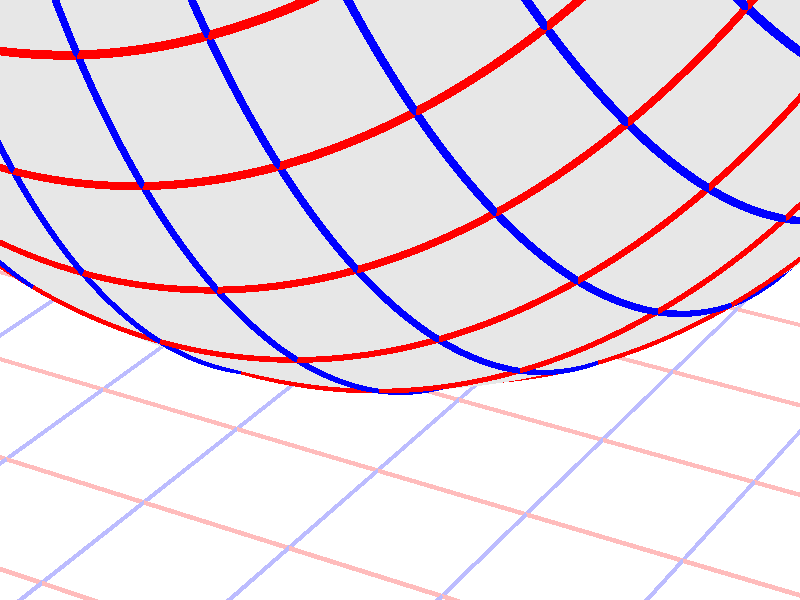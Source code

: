 #version 3.7;
global_settings{assumed_gamma 1.0}
camera{perspective location <16.275953626987476496879026, 9.396926207859083390872001, 6.840402866513374036117057> right <0.133333333333333331482962, -0.230940107675850353485814, -0.000000000000000000000000> up <-0.044429719908903583802662, -0.025651510749425152774217, 0.140953893117886280839102> direction <0.813797681349373802639491, 0.469846310392954158441370, 0.342020143325668712908083> sky <-0.296198132726023855010311, -0.171010071662834328698466, 0.939692620785908427905042> look_at <15.462155945638102139128023, 8.927079897466128954874875, 6.498382723187705600764730>}
light_source{<16.275953626987476496879026, 9.396926207859083390872001, 6.840402866513374036117057> rgb<1.0,1.0,1.0>}
background{rgb<1,1,1>}
union{object{sphere{<0.000000000000000000000000, 0.000000000000000000000000, 5.242468400930944127935618>,5.336991187435056183119286} pigment{rgbft<0.8,0.8,0.8,0.2,0.2>}}object{union{cylinder{<-50.000000000000000000000000, 50.000000000000000000000000, 0.000000000000000000000000>,<-50.000000000000000000000000, -50.000000000000000000000000, 0.000000000000000000000000>,0.010000000000000000208167}cylinder{<-49.000000000000000000000000, 50.000000000000000000000000, 0.000000000000000000000000>,<-49.000000000000000000000000, -50.000000000000000000000000, 0.000000000000000000000000>,0.010000000000000000208167}cylinder{<-48.000000000000000000000000, 50.000000000000000000000000, 0.000000000000000000000000>,<-48.000000000000000000000000, -50.000000000000000000000000, 0.000000000000000000000000>,0.010000000000000000208167}cylinder{<-47.000000000000000000000000, 50.000000000000000000000000, 0.000000000000000000000000>,<-47.000000000000000000000000, -50.000000000000000000000000, 0.000000000000000000000000>,0.010000000000000000208167}cylinder{<-46.000000000000000000000000, 50.000000000000000000000000, 0.000000000000000000000000>,<-46.000000000000000000000000, -50.000000000000000000000000, 0.000000000000000000000000>,0.010000000000000000208167}cylinder{<-45.000000000000000000000000, 50.000000000000000000000000, 0.000000000000000000000000>,<-45.000000000000000000000000, -50.000000000000000000000000, 0.000000000000000000000000>,0.010000000000000000208167}cylinder{<-44.000000000000000000000000, 50.000000000000000000000000, 0.000000000000000000000000>,<-44.000000000000000000000000, -50.000000000000000000000000, 0.000000000000000000000000>,0.010000000000000000208167}cylinder{<-43.000000000000000000000000, 50.000000000000000000000000, 0.000000000000000000000000>,<-43.000000000000000000000000, -50.000000000000000000000000, 0.000000000000000000000000>,0.010000000000000000208167}cylinder{<-42.000000000000000000000000, 50.000000000000000000000000, 0.000000000000000000000000>,<-42.000000000000000000000000, -50.000000000000000000000000, 0.000000000000000000000000>,0.010000000000000000208167}cylinder{<-41.000000000000000000000000, 50.000000000000000000000000, 0.000000000000000000000000>,<-41.000000000000000000000000, -50.000000000000000000000000, 0.000000000000000000000000>,0.010000000000000000208167}cylinder{<-40.000000000000000000000000, 50.000000000000000000000000, 0.000000000000000000000000>,<-40.000000000000000000000000, -50.000000000000000000000000, 0.000000000000000000000000>,0.010000000000000000208167}cylinder{<-39.000000000000000000000000, 50.000000000000000000000000, 0.000000000000000000000000>,<-39.000000000000000000000000, -50.000000000000000000000000, 0.000000000000000000000000>,0.010000000000000000208167}cylinder{<-38.000000000000000000000000, 50.000000000000000000000000, 0.000000000000000000000000>,<-38.000000000000000000000000, -50.000000000000000000000000, 0.000000000000000000000000>,0.010000000000000000208167}cylinder{<-37.000000000000000000000000, 50.000000000000000000000000, 0.000000000000000000000000>,<-37.000000000000000000000000, -50.000000000000000000000000, 0.000000000000000000000000>,0.010000000000000000208167}cylinder{<-36.000000000000000000000000, 50.000000000000000000000000, 0.000000000000000000000000>,<-36.000000000000000000000000, -50.000000000000000000000000, 0.000000000000000000000000>,0.010000000000000000208167}cylinder{<-35.000000000000000000000000, 50.000000000000000000000000, 0.000000000000000000000000>,<-35.000000000000000000000000, -50.000000000000000000000000, 0.000000000000000000000000>,0.010000000000000000208167}cylinder{<-34.000000000000000000000000, 50.000000000000000000000000, 0.000000000000000000000000>,<-34.000000000000000000000000, -50.000000000000000000000000, 0.000000000000000000000000>,0.010000000000000000208167}cylinder{<-33.000000000000000000000000, 50.000000000000000000000000, 0.000000000000000000000000>,<-33.000000000000000000000000, -50.000000000000000000000000, 0.000000000000000000000000>,0.010000000000000000208167}cylinder{<-32.000000000000000000000000, 50.000000000000000000000000, 0.000000000000000000000000>,<-32.000000000000000000000000, -50.000000000000000000000000, 0.000000000000000000000000>,0.010000000000000000208167}cylinder{<-31.000000000000000000000000, 50.000000000000000000000000, 0.000000000000000000000000>,<-31.000000000000000000000000, -50.000000000000000000000000, 0.000000000000000000000000>,0.010000000000000000208167}cylinder{<-30.000000000000000000000000, 50.000000000000000000000000, 0.000000000000000000000000>,<-30.000000000000000000000000, -50.000000000000000000000000, 0.000000000000000000000000>,0.010000000000000000208167}cylinder{<-29.000000000000000000000000, 50.000000000000000000000000, 0.000000000000000000000000>,<-29.000000000000000000000000, -50.000000000000000000000000, 0.000000000000000000000000>,0.010000000000000000208167}cylinder{<-28.000000000000000000000000, 50.000000000000000000000000, 0.000000000000000000000000>,<-28.000000000000000000000000, -50.000000000000000000000000, 0.000000000000000000000000>,0.010000000000000000208167}cylinder{<-27.000000000000000000000000, 50.000000000000000000000000, 0.000000000000000000000000>,<-27.000000000000000000000000, -50.000000000000000000000000, 0.000000000000000000000000>,0.010000000000000000208167}cylinder{<-26.000000000000000000000000, 50.000000000000000000000000, 0.000000000000000000000000>,<-26.000000000000000000000000, -50.000000000000000000000000, 0.000000000000000000000000>,0.010000000000000000208167}cylinder{<-25.000000000000000000000000, 50.000000000000000000000000, 0.000000000000000000000000>,<-25.000000000000000000000000, -50.000000000000000000000000, 0.000000000000000000000000>,0.010000000000000000208167}cylinder{<-24.000000000000000000000000, 50.000000000000000000000000, 0.000000000000000000000000>,<-24.000000000000000000000000, -50.000000000000000000000000, 0.000000000000000000000000>,0.010000000000000000208167}cylinder{<-23.000000000000000000000000, 50.000000000000000000000000, 0.000000000000000000000000>,<-23.000000000000000000000000, -50.000000000000000000000000, 0.000000000000000000000000>,0.010000000000000000208167}cylinder{<-22.000000000000000000000000, 50.000000000000000000000000, 0.000000000000000000000000>,<-22.000000000000000000000000, -50.000000000000000000000000, 0.000000000000000000000000>,0.010000000000000000208167}cylinder{<-21.000000000000000000000000, 50.000000000000000000000000, 0.000000000000000000000000>,<-21.000000000000000000000000, -50.000000000000000000000000, 0.000000000000000000000000>,0.010000000000000000208167}cylinder{<-20.000000000000000000000000, 50.000000000000000000000000, 0.000000000000000000000000>,<-20.000000000000000000000000, -50.000000000000000000000000, 0.000000000000000000000000>,0.010000000000000000208167}cylinder{<-19.000000000000000000000000, 50.000000000000000000000000, 0.000000000000000000000000>,<-19.000000000000000000000000, -50.000000000000000000000000, 0.000000000000000000000000>,0.010000000000000000208167}cylinder{<-18.000000000000000000000000, 50.000000000000000000000000, 0.000000000000000000000000>,<-18.000000000000000000000000, -50.000000000000000000000000, 0.000000000000000000000000>,0.010000000000000000208167}cylinder{<-17.000000000000000000000000, 50.000000000000000000000000, 0.000000000000000000000000>,<-17.000000000000000000000000, -50.000000000000000000000000, 0.000000000000000000000000>,0.010000000000000000208167}cylinder{<-16.000000000000000000000000, 50.000000000000000000000000, 0.000000000000000000000000>,<-16.000000000000000000000000, -50.000000000000000000000000, 0.000000000000000000000000>,0.010000000000000000208167}cylinder{<-15.000000000000000000000000, 50.000000000000000000000000, 0.000000000000000000000000>,<-15.000000000000000000000000, -50.000000000000000000000000, 0.000000000000000000000000>,0.010000000000000000208167}cylinder{<-14.000000000000000000000000, 50.000000000000000000000000, 0.000000000000000000000000>,<-14.000000000000000000000000, -50.000000000000000000000000, 0.000000000000000000000000>,0.010000000000000000208167}cylinder{<-13.000000000000000000000000, 50.000000000000000000000000, 0.000000000000000000000000>,<-13.000000000000000000000000, -50.000000000000000000000000, 0.000000000000000000000000>,0.010000000000000000208167}cylinder{<-12.000000000000000000000000, 50.000000000000000000000000, 0.000000000000000000000000>,<-12.000000000000000000000000, -50.000000000000000000000000, 0.000000000000000000000000>,0.010000000000000000208167}cylinder{<-11.000000000000000000000000, 50.000000000000000000000000, 0.000000000000000000000000>,<-11.000000000000000000000000, -50.000000000000000000000000, 0.000000000000000000000000>,0.010000000000000000208167}cylinder{<-10.000000000000000000000000, 50.000000000000000000000000, 0.000000000000000000000000>,<-10.000000000000000000000000, -50.000000000000000000000000, 0.000000000000000000000000>,0.010000000000000000208167}cylinder{<-9.000000000000000000000000, 50.000000000000000000000000, 0.000000000000000000000000>,<-9.000000000000000000000000, -50.000000000000000000000000, 0.000000000000000000000000>,0.010000000000000000208167}cylinder{<-8.000000000000000000000000, 50.000000000000000000000000, 0.000000000000000000000000>,<-8.000000000000000000000000, -50.000000000000000000000000, 0.000000000000000000000000>,0.010000000000000000208167}cylinder{<-7.000000000000000000000000, 50.000000000000000000000000, 0.000000000000000000000000>,<-7.000000000000000000000000, -50.000000000000000000000000, 0.000000000000000000000000>,0.010000000000000000208167}cylinder{<-6.000000000000000000000000, 50.000000000000000000000000, 0.000000000000000000000000>,<-6.000000000000000000000000, -50.000000000000000000000000, 0.000000000000000000000000>,0.010000000000000000208167}cylinder{<-5.000000000000000000000000, 50.000000000000000000000000, 0.000000000000000000000000>,<-5.000000000000000000000000, -50.000000000000000000000000, 0.000000000000000000000000>,0.010000000000000000208167}cylinder{<-4.000000000000000000000000, 50.000000000000000000000000, 0.000000000000000000000000>,<-4.000000000000000000000000, -50.000000000000000000000000, 0.000000000000000000000000>,0.010000000000000000208167}cylinder{<-3.000000000000000000000000, 50.000000000000000000000000, 0.000000000000000000000000>,<-3.000000000000000000000000, -50.000000000000000000000000, 0.000000000000000000000000>,0.010000000000000000208167}cylinder{<-2.000000000000000000000000, 50.000000000000000000000000, 0.000000000000000000000000>,<-2.000000000000000000000000, -50.000000000000000000000000, 0.000000000000000000000000>,0.010000000000000000208167}cylinder{<-1.000000000000000000000000, 50.000000000000000000000000, 0.000000000000000000000000>,<-1.000000000000000000000000, -50.000000000000000000000000, 0.000000000000000000000000>,0.010000000000000000208167}cylinder{<0.000000000000000000000000, 50.000000000000000000000000, 0.000000000000000000000000>,<0.000000000000000000000000, -50.000000000000000000000000, 0.000000000000000000000000>,0.010000000000000000208167}cylinder{<1.000000000000000000000000, 50.000000000000000000000000, 0.000000000000000000000000>,<1.000000000000000000000000, -50.000000000000000000000000, 0.000000000000000000000000>,0.010000000000000000208167}cylinder{<2.000000000000000000000000, 50.000000000000000000000000, 0.000000000000000000000000>,<2.000000000000000000000000, -50.000000000000000000000000, 0.000000000000000000000000>,0.010000000000000000208167}cylinder{<3.000000000000000000000000, 50.000000000000000000000000, 0.000000000000000000000000>,<3.000000000000000000000000, -50.000000000000000000000000, 0.000000000000000000000000>,0.010000000000000000208167}cylinder{<4.000000000000000000000000, 50.000000000000000000000000, 0.000000000000000000000000>,<4.000000000000000000000000, -50.000000000000000000000000, 0.000000000000000000000000>,0.010000000000000000208167}cylinder{<5.000000000000000000000000, 50.000000000000000000000000, 0.000000000000000000000000>,<5.000000000000000000000000, -50.000000000000000000000000, 0.000000000000000000000000>,0.010000000000000000208167}cylinder{<6.000000000000000000000000, 50.000000000000000000000000, 0.000000000000000000000000>,<6.000000000000000000000000, -50.000000000000000000000000, 0.000000000000000000000000>,0.010000000000000000208167}cylinder{<7.000000000000000000000000, 50.000000000000000000000000, 0.000000000000000000000000>,<7.000000000000000000000000, -50.000000000000000000000000, 0.000000000000000000000000>,0.010000000000000000208167}cylinder{<8.000000000000000000000000, 50.000000000000000000000000, 0.000000000000000000000000>,<8.000000000000000000000000, -50.000000000000000000000000, 0.000000000000000000000000>,0.010000000000000000208167}cylinder{<9.000000000000000000000000, 50.000000000000000000000000, 0.000000000000000000000000>,<9.000000000000000000000000, -50.000000000000000000000000, 0.000000000000000000000000>,0.010000000000000000208167}cylinder{<10.000000000000000000000000, 50.000000000000000000000000, 0.000000000000000000000000>,<10.000000000000000000000000, -50.000000000000000000000000, 0.000000000000000000000000>,0.010000000000000000208167}cylinder{<11.000000000000000000000000, 50.000000000000000000000000, 0.000000000000000000000000>,<11.000000000000000000000000, -50.000000000000000000000000, 0.000000000000000000000000>,0.010000000000000000208167}cylinder{<12.000000000000000000000000, 50.000000000000000000000000, 0.000000000000000000000000>,<12.000000000000000000000000, -50.000000000000000000000000, 0.000000000000000000000000>,0.010000000000000000208167}cylinder{<13.000000000000000000000000, 50.000000000000000000000000, 0.000000000000000000000000>,<13.000000000000000000000000, -50.000000000000000000000000, 0.000000000000000000000000>,0.010000000000000000208167}cylinder{<14.000000000000000000000000, 50.000000000000000000000000, 0.000000000000000000000000>,<14.000000000000000000000000, -50.000000000000000000000000, 0.000000000000000000000000>,0.010000000000000000208167}cylinder{<15.000000000000000000000000, 50.000000000000000000000000, 0.000000000000000000000000>,<15.000000000000000000000000, -50.000000000000000000000000, 0.000000000000000000000000>,0.010000000000000000208167}cylinder{<16.000000000000000000000000, 50.000000000000000000000000, 0.000000000000000000000000>,<16.000000000000000000000000, -50.000000000000000000000000, 0.000000000000000000000000>,0.010000000000000000208167}cylinder{<17.000000000000000000000000, 50.000000000000000000000000, 0.000000000000000000000000>,<17.000000000000000000000000, -50.000000000000000000000000, 0.000000000000000000000000>,0.010000000000000000208167}cylinder{<18.000000000000000000000000, 50.000000000000000000000000, 0.000000000000000000000000>,<18.000000000000000000000000, -50.000000000000000000000000, 0.000000000000000000000000>,0.010000000000000000208167}cylinder{<19.000000000000000000000000, 50.000000000000000000000000, 0.000000000000000000000000>,<19.000000000000000000000000, -50.000000000000000000000000, 0.000000000000000000000000>,0.010000000000000000208167}cylinder{<20.000000000000000000000000, 50.000000000000000000000000, 0.000000000000000000000000>,<20.000000000000000000000000, -50.000000000000000000000000, 0.000000000000000000000000>,0.010000000000000000208167}cylinder{<21.000000000000000000000000, 50.000000000000000000000000, 0.000000000000000000000000>,<21.000000000000000000000000, -50.000000000000000000000000, 0.000000000000000000000000>,0.010000000000000000208167}cylinder{<22.000000000000000000000000, 50.000000000000000000000000, 0.000000000000000000000000>,<22.000000000000000000000000, -50.000000000000000000000000, 0.000000000000000000000000>,0.010000000000000000208167}cylinder{<23.000000000000000000000000, 50.000000000000000000000000, 0.000000000000000000000000>,<23.000000000000000000000000, -50.000000000000000000000000, 0.000000000000000000000000>,0.010000000000000000208167}cylinder{<24.000000000000000000000000, 50.000000000000000000000000, 0.000000000000000000000000>,<24.000000000000000000000000, -50.000000000000000000000000, 0.000000000000000000000000>,0.010000000000000000208167}cylinder{<25.000000000000000000000000, 50.000000000000000000000000, 0.000000000000000000000000>,<25.000000000000000000000000, -50.000000000000000000000000, 0.000000000000000000000000>,0.010000000000000000208167}cylinder{<26.000000000000000000000000, 50.000000000000000000000000, 0.000000000000000000000000>,<26.000000000000000000000000, -50.000000000000000000000000, 0.000000000000000000000000>,0.010000000000000000208167}cylinder{<27.000000000000000000000000, 50.000000000000000000000000, 0.000000000000000000000000>,<27.000000000000000000000000, -50.000000000000000000000000, 0.000000000000000000000000>,0.010000000000000000208167}cylinder{<28.000000000000000000000000, 50.000000000000000000000000, 0.000000000000000000000000>,<28.000000000000000000000000, -50.000000000000000000000000, 0.000000000000000000000000>,0.010000000000000000208167}cylinder{<29.000000000000000000000000, 50.000000000000000000000000, 0.000000000000000000000000>,<29.000000000000000000000000, -50.000000000000000000000000, 0.000000000000000000000000>,0.010000000000000000208167}cylinder{<30.000000000000000000000000, 50.000000000000000000000000, 0.000000000000000000000000>,<30.000000000000000000000000, -50.000000000000000000000000, 0.000000000000000000000000>,0.010000000000000000208167}cylinder{<31.000000000000000000000000, 50.000000000000000000000000, 0.000000000000000000000000>,<31.000000000000000000000000, -50.000000000000000000000000, 0.000000000000000000000000>,0.010000000000000000208167}cylinder{<32.000000000000000000000000, 50.000000000000000000000000, 0.000000000000000000000000>,<32.000000000000000000000000, -50.000000000000000000000000, 0.000000000000000000000000>,0.010000000000000000208167}cylinder{<33.000000000000000000000000, 50.000000000000000000000000, 0.000000000000000000000000>,<33.000000000000000000000000, -50.000000000000000000000000, 0.000000000000000000000000>,0.010000000000000000208167}cylinder{<34.000000000000000000000000, 50.000000000000000000000000, 0.000000000000000000000000>,<34.000000000000000000000000, -50.000000000000000000000000, 0.000000000000000000000000>,0.010000000000000000208167}cylinder{<35.000000000000000000000000, 50.000000000000000000000000, 0.000000000000000000000000>,<35.000000000000000000000000, -50.000000000000000000000000, 0.000000000000000000000000>,0.010000000000000000208167}cylinder{<36.000000000000000000000000, 50.000000000000000000000000, 0.000000000000000000000000>,<36.000000000000000000000000, -50.000000000000000000000000, 0.000000000000000000000000>,0.010000000000000000208167}cylinder{<37.000000000000000000000000, 50.000000000000000000000000, 0.000000000000000000000000>,<37.000000000000000000000000, -50.000000000000000000000000, 0.000000000000000000000000>,0.010000000000000000208167}cylinder{<38.000000000000000000000000, 50.000000000000000000000000, 0.000000000000000000000000>,<38.000000000000000000000000, -50.000000000000000000000000, 0.000000000000000000000000>,0.010000000000000000208167}cylinder{<39.000000000000000000000000, 50.000000000000000000000000, 0.000000000000000000000000>,<39.000000000000000000000000, -50.000000000000000000000000, 0.000000000000000000000000>,0.010000000000000000208167}cylinder{<40.000000000000000000000000, 50.000000000000000000000000, 0.000000000000000000000000>,<40.000000000000000000000000, -50.000000000000000000000000, 0.000000000000000000000000>,0.010000000000000000208167}cylinder{<41.000000000000000000000000, 50.000000000000000000000000, 0.000000000000000000000000>,<41.000000000000000000000000, -50.000000000000000000000000, 0.000000000000000000000000>,0.010000000000000000208167}cylinder{<42.000000000000000000000000, 50.000000000000000000000000, 0.000000000000000000000000>,<42.000000000000000000000000, -50.000000000000000000000000, 0.000000000000000000000000>,0.010000000000000000208167}cylinder{<43.000000000000000000000000, 50.000000000000000000000000, 0.000000000000000000000000>,<43.000000000000000000000000, -50.000000000000000000000000, 0.000000000000000000000000>,0.010000000000000000208167}cylinder{<44.000000000000000000000000, 50.000000000000000000000000, 0.000000000000000000000000>,<44.000000000000000000000000, -50.000000000000000000000000, 0.000000000000000000000000>,0.010000000000000000208167}cylinder{<45.000000000000000000000000, 50.000000000000000000000000, 0.000000000000000000000000>,<45.000000000000000000000000, -50.000000000000000000000000, 0.000000000000000000000000>,0.010000000000000000208167}cylinder{<46.000000000000000000000000, 50.000000000000000000000000, 0.000000000000000000000000>,<46.000000000000000000000000, -50.000000000000000000000000, 0.000000000000000000000000>,0.010000000000000000208167}cylinder{<47.000000000000000000000000, 50.000000000000000000000000, 0.000000000000000000000000>,<47.000000000000000000000000, -50.000000000000000000000000, 0.000000000000000000000000>,0.010000000000000000208167}cylinder{<48.000000000000000000000000, 50.000000000000000000000000, 0.000000000000000000000000>,<48.000000000000000000000000, -50.000000000000000000000000, 0.000000000000000000000000>,0.010000000000000000208167}cylinder{<49.000000000000000000000000, 50.000000000000000000000000, 0.000000000000000000000000>,<49.000000000000000000000000, -50.000000000000000000000000, 0.000000000000000000000000>,0.010000000000000000208167}cylinder{<50.000000000000000000000000, 50.000000000000000000000000, 0.000000000000000000000000>,<50.000000000000000000000000, -50.000000000000000000000000, 0.000000000000000000000000>,0.010000000000000000208167}} pigment{rgb<1.0,0.5,0.5>}}object{union{cylinder{<50.000000000000000000000000, -50.000000000000000000000000, 0.000000000000000000000000>,<-50.000000000000000000000000, -50.000000000000000000000000, 0.000000000000000000000000>,0.010000000000000000208167}cylinder{<50.000000000000000000000000, -49.000000000000000000000000, 0.000000000000000000000000>,<-50.000000000000000000000000, -49.000000000000000000000000, 0.000000000000000000000000>,0.010000000000000000208167}cylinder{<50.000000000000000000000000, -48.000000000000000000000000, 0.000000000000000000000000>,<-50.000000000000000000000000, -48.000000000000000000000000, 0.000000000000000000000000>,0.010000000000000000208167}cylinder{<50.000000000000000000000000, -47.000000000000000000000000, 0.000000000000000000000000>,<-50.000000000000000000000000, -47.000000000000000000000000, 0.000000000000000000000000>,0.010000000000000000208167}cylinder{<50.000000000000000000000000, -46.000000000000000000000000, 0.000000000000000000000000>,<-50.000000000000000000000000, -46.000000000000000000000000, 0.000000000000000000000000>,0.010000000000000000208167}cylinder{<50.000000000000000000000000, -45.000000000000000000000000, 0.000000000000000000000000>,<-50.000000000000000000000000, -45.000000000000000000000000, 0.000000000000000000000000>,0.010000000000000000208167}cylinder{<50.000000000000000000000000, -44.000000000000000000000000, 0.000000000000000000000000>,<-50.000000000000000000000000, -44.000000000000000000000000, 0.000000000000000000000000>,0.010000000000000000208167}cylinder{<50.000000000000000000000000, -43.000000000000000000000000, 0.000000000000000000000000>,<-50.000000000000000000000000, -43.000000000000000000000000, 0.000000000000000000000000>,0.010000000000000000208167}cylinder{<50.000000000000000000000000, -42.000000000000000000000000, 0.000000000000000000000000>,<-50.000000000000000000000000, -42.000000000000000000000000, 0.000000000000000000000000>,0.010000000000000000208167}cylinder{<50.000000000000000000000000, -41.000000000000000000000000, 0.000000000000000000000000>,<-50.000000000000000000000000, -41.000000000000000000000000, 0.000000000000000000000000>,0.010000000000000000208167}cylinder{<50.000000000000000000000000, -40.000000000000000000000000, 0.000000000000000000000000>,<-50.000000000000000000000000, -40.000000000000000000000000, 0.000000000000000000000000>,0.010000000000000000208167}cylinder{<50.000000000000000000000000, -39.000000000000000000000000, 0.000000000000000000000000>,<-50.000000000000000000000000, -39.000000000000000000000000, 0.000000000000000000000000>,0.010000000000000000208167}cylinder{<50.000000000000000000000000, -38.000000000000000000000000, 0.000000000000000000000000>,<-50.000000000000000000000000, -38.000000000000000000000000, 0.000000000000000000000000>,0.010000000000000000208167}cylinder{<50.000000000000000000000000, -37.000000000000000000000000, 0.000000000000000000000000>,<-50.000000000000000000000000, -37.000000000000000000000000, 0.000000000000000000000000>,0.010000000000000000208167}cylinder{<50.000000000000000000000000, -36.000000000000000000000000, 0.000000000000000000000000>,<-50.000000000000000000000000, -36.000000000000000000000000, 0.000000000000000000000000>,0.010000000000000000208167}cylinder{<50.000000000000000000000000, -35.000000000000000000000000, 0.000000000000000000000000>,<-50.000000000000000000000000, -35.000000000000000000000000, 0.000000000000000000000000>,0.010000000000000000208167}cylinder{<50.000000000000000000000000, -34.000000000000000000000000, 0.000000000000000000000000>,<-50.000000000000000000000000, -34.000000000000000000000000, 0.000000000000000000000000>,0.010000000000000000208167}cylinder{<50.000000000000000000000000, -33.000000000000000000000000, 0.000000000000000000000000>,<-50.000000000000000000000000, -33.000000000000000000000000, 0.000000000000000000000000>,0.010000000000000000208167}cylinder{<50.000000000000000000000000, -32.000000000000000000000000, 0.000000000000000000000000>,<-50.000000000000000000000000, -32.000000000000000000000000, 0.000000000000000000000000>,0.010000000000000000208167}cylinder{<50.000000000000000000000000, -31.000000000000000000000000, 0.000000000000000000000000>,<-50.000000000000000000000000, -31.000000000000000000000000, 0.000000000000000000000000>,0.010000000000000000208167}cylinder{<50.000000000000000000000000, -30.000000000000000000000000, 0.000000000000000000000000>,<-50.000000000000000000000000, -30.000000000000000000000000, 0.000000000000000000000000>,0.010000000000000000208167}cylinder{<50.000000000000000000000000, -29.000000000000000000000000, 0.000000000000000000000000>,<-50.000000000000000000000000, -29.000000000000000000000000, 0.000000000000000000000000>,0.010000000000000000208167}cylinder{<50.000000000000000000000000, -28.000000000000000000000000, 0.000000000000000000000000>,<-50.000000000000000000000000, -28.000000000000000000000000, 0.000000000000000000000000>,0.010000000000000000208167}cylinder{<50.000000000000000000000000, -27.000000000000000000000000, 0.000000000000000000000000>,<-50.000000000000000000000000, -27.000000000000000000000000, 0.000000000000000000000000>,0.010000000000000000208167}cylinder{<50.000000000000000000000000, -26.000000000000000000000000, 0.000000000000000000000000>,<-50.000000000000000000000000, -26.000000000000000000000000, 0.000000000000000000000000>,0.010000000000000000208167}cylinder{<50.000000000000000000000000, -25.000000000000000000000000, 0.000000000000000000000000>,<-50.000000000000000000000000, -25.000000000000000000000000, 0.000000000000000000000000>,0.010000000000000000208167}cylinder{<50.000000000000000000000000, -24.000000000000000000000000, 0.000000000000000000000000>,<-50.000000000000000000000000, -24.000000000000000000000000, 0.000000000000000000000000>,0.010000000000000000208167}cylinder{<50.000000000000000000000000, -23.000000000000000000000000, 0.000000000000000000000000>,<-50.000000000000000000000000, -23.000000000000000000000000, 0.000000000000000000000000>,0.010000000000000000208167}cylinder{<50.000000000000000000000000, -22.000000000000000000000000, 0.000000000000000000000000>,<-50.000000000000000000000000, -22.000000000000000000000000, 0.000000000000000000000000>,0.010000000000000000208167}cylinder{<50.000000000000000000000000, -21.000000000000000000000000, 0.000000000000000000000000>,<-50.000000000000000000000000, -21.000000000000000000000000, 0.000000000000000000000000>,0.010000000000000000208167}cylinder{<50.000000000000000000000000, -20.000000000000000000000000, 0.000000000000000000000000>,<-50.000000000000000000000000, -20.000000000000000000000000, 0.000000000000000000000000>,0.010000000000000000208167}cylinder{<50.000000000000000000000000, -19.000000000000000000000000, 0.000000000000000000000000>,<-50.000000000000000000000000, -19.000000000000000000000000, 0.000000000000000000000000>,0.010000000000000000208167}cylinder{<50.000000000000000000000000, -18.000000000000000000000000, 0.000000000000000000000000>,<-50.000000000000000000000000, -18.000000000000000000000000, 0.000000000000000000000000>,0.010000000000000000208167}cylinder{<50.000000000000000000000000, -17.000000000000000000000000, 0.000000000000000000000000>,<-50.000000000000000000000000, -17.000000000000000000000000, 0.000000000000000000000000>,0.010000000000000000208167}cylinder{<50.000000000000000000000000, -16.000000000000000000000000, 0.000000000000000000000000>,<-50.000000000000000000000000, -16.000000000000000000000000, 0.000000000000000000000000>,0.010000000000000000208167}cylinder{<50.000000000000000000000000, -15.000000000000000000000000, 0.000000000000000000000000>,<-50.000000000000000000000000, -15.000000000000000000000000, 0.000000000000000000000000>,0.010000000000000000208167}cylinder{<50.000000000000000000000000, -14.000000000000000000000000, 0.000000000000000000000000>,<-50.000000000000000000000000, -14.000000000000000000000000, 0.000000000000000000000000>,0.010000000000000000208167}cylinder{<50.000000000000000000000000, -13.000000000000000000000000, 0.000000000000000000000000>,<-50.000000000000000000000000, -13.000000000000000000000000, 0.000000000000000000000000>,0.010000000000000000208167}cylinder{<50.000000000000000000000000, -12.000000000000000000000000, 0.000000000000000000000000>,<-50.000000000000000000000000, -12.000000000000000000000000, 0.000000000000000000000000>,0.010000000000000000208167}cylinder{<50.000000000000000000000000, -11.000000000000000000000000, 0.000000000000000000000000>,<-50.000000000000000000000000, -11.000000000000000000000000, 0.000000000000000000000000>,0.010000000000000000208167}cylinder{<50.000000000000000000000000, -10.000000000000000000000000, 0.000000000000000000000000>,<-50.000000000000000000000000, -10.000000000000000000000000, 0.000000000000000000000000>,0.010000000000000000208167}cylinder{<50.000000000000000000000000, -9.000000000000000000000000, 0.000000000000000000000000>,<-50.000000000000000000000000, -9.000000000000000000000000, 0.000000000000000000000000>,0.010000000000000000208167}cylinder{<50.000000000000000000000000, -8.000000000000000000000000, 0.000000000000000000000000>,<-50.000000000000000000000000, -8.000000000000000000000000, 0.000000000000000000000000>,0.010000000000000000208167}cylinder{<50.000000000000000000000000, -7.000000000000000000000000, 0.000000000000000000000000>,<-50.000000000000000000000000, -7.000000000000000000000000, 0.000000000000000000000000>,0.010000000000000000208167}cylinder{<50.000000000000000000000000, -6.000000000000000000000000, 0.000000000000000000000000>,<-50.000000000000000000000000, -6.000000000000000000000000, 0.000000000000000000000000>,0.010000000000000000208167}cylinder{<50.000000000000000000000000, -5.000000000000000000000000, 0.000000000000000000000000>,<-50.000000000000000000000000, -5.000000000000000000000000, 0.000000000000000000000000>,0.010000000000000000208167}cylinder{<50.000000000000000000000000, -4.000000000000000000000000, 0.000000000000000000000000>,<-50.000000000000000000000000, -4.000000000000000000000000, 0.000000000000000000000000>,0.010000000000000000208167}cylinder{<50.000000000000000000000000, -3.000000000000000000000000, 0.000000000000000000000000>,<-50.000000000000000000000000, -3.000000000000000000000000, 0.000000000000000000000000>,0.010000000000000000208167}cylinder{<50.000000000000000000000000, -2.000000000000000000000000, 0.000000000000000000000000>,<-50.000000000000000000000000, -2.000000000000000000000000, 0.000000000000000000000000>,0.010000000000000000208167}cylinder{<50.000000000000000000000000, -1.000000000000000000000000, 0.000000000000000000000000>,<-50.000000000000000000000000, -1.000000000000000000000000, 0.000000000000000000000000>,0.010000000000000000208167}cylinder{<50.000000000000000000000000, 0.000000000000000000000000, 0.000000000000000000000000>,<-50.000000000000000000000000, 0.000000000000000000000000, 0.000000000000000000000000>,0.010000000000000000208167}cylinder{<50.000000000000000000000000, 1.000000000000000000000000, 0.000000000000000000000000>,<-50.000000000000000000000000, 1.000000000000000000000000, 0.000000000000000000000000>,0.010000000000000000208167}cylinder{<50.000000000000000000000000, 2.000000000000000000000000, 0.000000000000000000000000>,<-50.000000000000000000000000, 2.000000000000000000000000, 0.000000000000000000000000>,0.010000000000000000208167}cylinder{<50.000000000000000000000000, 3.000000000000000000000000, 0.000000000000000000000000>,<-50.000000000000000000000000, 3.000000000000000000000000, 0.000000000000000000000000>,0.010000000000000000208167}cylinder{<50.000000000000000000000000, 4.000000000000000000000000, 0.000000000000000000000000>,<-50.000000000000000000000000, 4.000000000000000000000000, 0.000000000000000000000000>,0.010000000000000000208167}cylinder{<50.000000000000000000000000, 5.000000000000000000000000, 0.000000000000000000000000>,<-50.000000000000000000000000, 5.000000000000000000000000, 0.000000000000000000000000>,0.010000000000000000208167}cylinder{<50.000000000000000000000000, 6.000000000000000000000000, 0.000000000000000000000000>,<-50.000000000000000000000000, 6.000000000000000000000000, 0.000000000000000000000000>,0.010000000000000000208167}cylinder{<50.000000000000000000000000, 7.000000000000000000000000, 0.000000000000000000000000>,<-50.000000000000000000000000, 7.000000000000000000000000, 0.000000000000000000000000>,0.010000000000000000208167}cylinder{<50.000000000000000000000000, 8.000000000000000000000000, 0.000000000000000000000000>,<-50.000000000000000000000000, 8.000000000000000000000000, 0.000000000000000000000000>,0.010000000000000000208167}cylinder{<50.000000000000000000000000, 9.000000000000000000000000, 0.000000000000000000000000>,<-50.000000000000000000000000, 9.000000000000000000000000, 0.000000000000000000000000>,0.010000000000000000208167}cylinder{<50.000000000000000000000000, 10.000000000000000000000000, 0.000000000000000000000000>,<-50.000000000000000000000000, 10.000000000000000000000000, 0.000000000000000000000000>,0.010000000000000000208167}cylinder{<50.000000000000000000000000, 11.000000000000000000000000, 0.000000000000000000000000>,<-50.000000000000000000000000, 11.000000000000000000000000, 0.000000000000000000000000>,0.010000000000000000208167}cylinder{<50.000000000000000000000000, 12.000000000000000000000000, 0.000000000000000000000000>,<-50.000000000000000000000000, 12.000000000000000000000000, 0.000000000000000000000000>,0.010000000000000000208167}cylinder{<50.000000000000000000000000, 13.000000000000000000000000, 0.000000000000000000000000>,<-50.000000000000000000000000, 13.000000000000000000000000, 0.000000000000000000000000>,0.010000000000000000208167}cylinder{<50.000000000000000000000000, 14.000000000000000000000000, 0.000000000000000000000000>,<-50.000000000000000000000000, 14.000000000000000000000000, 0.000000000000000000000000>,0.010000000000000000208167}cylinder{<50.000000000000000000000000, 15.000000000000000000000000, 0.000000000000000000000000>,<-50.000000000000000000000000, 15.000000000000000000000000, 0.000000000000000000000000>,0.010000000000000000208167}cylinder{<50.000000000000000000000000, 16.000000000000000000000000, 0.000000000000000000000000>,<-50.000000000000000000000000, 16.000000000000000000000000, 0.000000000000000000000000>,0.010000000000000000208167}cylinder{<50.000000000000000000000000, 17.000000000000000000000000, 0.000000000000000000000000>,<-50.000000000000000000000000, 17.000000000000000000000000, 0.000000000000000000000000>,0.010000000000000000208167}cylinder{<50.000000000000000000000000, 18.000000000000000000000000, 0.000000000000000000000000>,<-50.000000000000000000000000, 18.000000000000000000000000, 0.000000000000000000000000>,0.010000000000000000208167}cylinder{<50.000000000000000000000000, 19.000000000000000000000000, 0.000000000000000000000000>,<-50.000000000000000000000000, 19.000000000000000000000000, 0.000000000000000000000000>,0.010000000000000000208167}cylinder{<50.000000000000000000000000, 20.000000000000000000000000, 0.000000000000000000000000>,<-50.000000000000000000000000, 20.000000000000000000000000, 0.000000000000000000000000>,0.010000000000000000208167}cylinder{<50.000000000000000000000000, 21.000000000000000000000000, 0.000000000000000000000000>,<-50.000000000000000000000000, 21.000000000000000000000000, 0.000000000000000000000000>,0.010000000000000000208167}cylinder{<50.000000000000000000000000, 22.000000000000000000000000, 0.000000000000000000000000>,<-50.000000000000000000000000, 22.000000000000000000000000, 0.000000000000000000000000>,0.010000000000000000208167}cylinder{<50.000000000000000000000000, 23.000000000000000000000000, 0.000000000000000000000000>,<-50.000000000000000000000000, 23.000000000000000000000000, 0.000000000000000000000000>,0.010000000000000000208167}cylinder{<50.000000000000000000000000, 24.000000000000000000000000, 0.000000000000000000000000>,<-50.000000000000000000000000, 24.000000000000000000000000, 0.000000000000000000000000>,0.010000000000000000208167}cylinder{<50.000000000000000000000000, 25.000000000000000000000000, 0.000000000000000000000000>,<-50.000000000000000000000000, 25.000000000000000000000000, 0.000000000000000000000000>,0.010000000000000000208167}cylinder{<50.000000000000000000000000, 26.000000000000000000000000, 0.000000000000000000000000>,<-50.000000000000000000000000, 26.000000000000000000000000, 0.000000000000000000000000>,0.010000000000000000208167}cylinder{<50.000000000000000000000000, 27.000000000000000000000000, 0.000000000000000000000000>,<-50.000000000000000000000000, 27.000000000000000000000000, 0.000000000000000000000000>,0.010000000000000000208167}cylinder{<50.000000000000000000000000, 28.000000000000000000000000, 0.000000000000000000000000>,<-50.000000000000000000000000, 28.000000000000000000000000, 0.000000000000000000000000>,0.010000000000000000208167}cylinder{<50.000000000000000000000000, 29.000000000000000000000000, 0.000000000000000000000000>,<-50.000000000000000000000000, 29.000000000000000000000000, 0.000000000000000000000000>,0.010000000000000000208167}cylinder{<50.000000000000000000000000, 30.000000000000000000000000, 0.000000000000000000000000>,<-50.000000000000000000000000, 30.000000000000000000000000, 0.000000000000000000000000>,0.010000000000000000208167}cylinder{<50.000000000000000000000000, 31.000000000000000000000000, 0.000000000000000000000000>,<-50.000000000000000000000000, 31.000000000000000000000000, 0.000000000000000000000000>,0.010000000000000000208167}cylinder{<50.000000000000000000000000, 32.000000000000000000000000, 0.000000000000000000000000>,<-50.000000000000000000000000, 32.000000000000000000000000, 0.000000000000000000000000>,0.010000000000000000208167}cylinder{<50.000000000000000000000000, 33.000000000000000000000000, 0.000000000000000000000000>,<-50.000000000000000000000000, 33.000000000000000000000000, 0.000000000000000000000000>,0.010000000000000000208167}cylinder{<50.000000000000000000000000, 34.000000000000000000000000, 0.000000000000000000000000>,<-50.000000000000000000000000, 34.000000000000000000000000, 0.000000000000000000000000>,0.010000000000000000208167}cylinder{<50.000000000000000000000000, 35.000000000000000000000000, 0.000000000000000000000000>,<-50.000000000000000000000000, 35.000000000000000000000000, 0.000000000000000000000000>,0.010000000000000000208167}cylinder{<50.000000000000000000000000, 36.000000000000000000000000, 0.000000000000000000000000>,<-50.000000000000000000000000, 36.000000000000000000000000, 0.000000000000000000000000>,0.010000000000000000208167}cylinder{<50.000000000000000000000000, 37.000000000000000000000000, 0.000000000000000000000000>,<-50.000000000000000000000000, 37.000000000000000000000000, 0.000000000000000000000000>,0.010000000000000000208167}cylinder{<50.000000000000000000000000, 38.000000000000000000000000, 0.000000000000000000000000>,<-50.000000000000000000000000, 38.000000000000000000000000, 0.000000000000000000000000>,0.010000000000000000208167}cylinder{<50.000000000000000000000000, 39.000000000000000000000000, 0.000000000000000000000000>,<-50.000000000000000000000000, 39.000000000000000000000000, 0.000000000000000000000000>,0.010000000000000000208167}cylinder{<50.000000000000000000000000, 40.000000000000000000000000, 0.000000000000000000000000>,<-50.000000000000000000000000, 40.000000000000000000000000, 0.000000000000000000000000>,0.010000000000000000208167}cylinder{<50.000000000000000000000000, 41.000000000000000000000000, 0.000000000000000000000000>,<-50.000000000000000000000000, 41.000000000000000000000000, 0.000000000000000000000000>,0.010000000000000000208167}cylinder{<50.000000000000000000000000, 42.000000000000000000000000, 0.000000000000000000000000>,<-50.000000000000000000000000, 42.000000000000000000000000, 0.000000000000000000000000>,0.010000000000000000208167}cylinder{<50.000000000000000000000000, 43.000000000000000000000000, 0.000000000000000000000000>,<-50.000000000000000000000000, 43.000000000000000000000000, 0.000000000000000000000000>,0.010000000000000000208167}cylinder{<50.000000000000000000000000, 44.000000000000000000000000, 0.000000000000000000000000>,<-50.000000000000000000000000, 44.000000000000000000000000, 0.000000000000000000000000>,0.010000000000000000208167}cylinder{<50.000000000000000000000000, 45.000000000000000000000000, 0.000000000000000000000000>,<-50.000000000000000000000000, 45.000000000000000000000000, 0.000000000000000000000000>,0.010000000000000000208167}cylinder{<50.000000000000000000000000, 46.000000000000000000000000, 0.000000000000000000000000>,<-50.000000000000000000000000, 46.000000000000000000000000, 0.000000000000000000000000>,0.010000000000000000208167}cylinder{<50.000000000000000000000000, 47.000000000000000000000000, 0.000000000000000000000000>,<-50.000000000000000000000000, 47.000000000000000000000000, 0.000000000000000000000000>,0.010000000000000000208167}cylinder{<50.000000000000000000000000, 48.000000000000000000000000, 0.000000000000000000000000>,<-50.000000000000000000000000, 48.000000000000000000000000, 0.000000000000000000000000>,0.010000000000000000208167}cylinder{<50.000000000000000000000000, 49.000000000000000000000000, 0.000000000000000000000000>,<-50.000000000000000000000000, 49.000000000000000000000000, 0.000000000000000000000000>,0.010000000000000000208167}cylinder{<50.000000000000000000000000, 50.000000000000000000000000, 0.000000000000000000000000>,<-50.000000000000000000000000, 50.000000000000000000000000, 0.000000000000000000000000>,0.010000000000000000208167}} pigment{rgb<0.5,0.5,1.0>}}sphere{<0.000000000000000000000000, 0.000000000000000000000000, 10.579459588365999422876484>,0.050000000000000002775558}object{union{object{torus{1.104789712178827265631753,0.020000000000000000416334} matrix <0.978339652706108231505766, -0.000000000000000000000000, 0.207006096390642019278161, 0.207006096390642019278161, 0.000000000000000000000000, -0.978339652706108231505766, 0.000000000000000000000000, 1.000000000000000000000000, 0.000000000000000000000000, -1.080859583326785111623280, 0.000000000000000000000000, 10.350761382716475722531868>}object{torus{1.126341819578100089671580,0.020000000000000000416334} matrix <0.977476487513113001526222, -0.000000000000000000000000, 0.211044346901373025549020, 0.211044346901373025549020, 0.000000000000000000000000, -0.977476487513113001526222, 0.000000000000000000000000, 1.000000000000000000000000, 0.000000000000000000000000, -1.100972645536528293774836, 0.000000000000000000000000, 10.341751514663911848401767>}object{torus{1.148730755618534438156075,0.020000000000000000416334} matrix <0.976561315398885354532865, -0.000000000000000000000000, 0.215239395247243364694967, 0.215239395247243364694967, 0.000000000000000000000000, -0.976561315398885354532865, 0.000000000000000000000000, 1.000000000000000000000000, 0.000000000000000000000000, -1.121806017746726835682125, 0.000000000000000000000000, 10.332207475225992254763696>}object{torus{1.172004878987501053089204,0.020000000000000000416334} matrix <0.975589927766833842071037, -0.000000000000000000000000, 0.219600302458590135312733, 0.219600302458590135312733, 0.000000000000000000000000, -0.975589927766833842071037, 0.000000000000000000000000, 1.000000000000000000000000, 0.000000000000000000000000, -1.143396155232892619224572, 0.000000000000000000000000, 10.322086962454415370871175>}object{torus{1.196216227561677891699787,0.020000000000000000416334} matrix <0.974557687562411456561051, -0.000000000000000000000000, 0.224136818958879685537156, 0.224136818958879685537156, 0.000000000000000000000000, -0.974557687562411456561051, 0.000000000000000000000000, 1.000000000000000000000000, 0.000000000000000000000000, -1.165781720558237033458227, 0.000000000000000000000000, 10.311343488334275164675091>}object{torus{1.221420861205688046524642,0.020000000000000000416334} matrix <0.973459476666528877863982, -0.000000000000000000000000, 0.228859448763052059083734, 0.228859448763052059083734, 0.000000000000000000000000, -0.973459476666528877863982, 0.000000000000000000000000, 1.000000000000000000000000, 0.000000000000000000000000, -1.189003712340179319539857, 0.000000000000000000000000, 10.299925883365020240489685>}object{torus{1.247679241587188680995268,0.020000000000000000416334} matrix <0.972289635714566169433226, -0.000000000000000000000000, 0.233779520664314038880249, 0.233779520664314038880249, 0.000000000000000000000000, -0.972289635714566169433226, 0.000000000000000000000000, 1.000000000000000000000000, 0.000000000000000000000000, -1.213105595293400673639894, 0.000000000000000000000000, 10.287777733324626083799558>}object{torus{1.275056653437796061467679,0.020000000000000000416334} matrix <0.971041895112717101667954, -0.000000000000000000000000, 0.238909267162039862242295, 0.238909267162039862242295, 0.000000000000000000000000, -0.971041895112717101667954, 0.000000000000000000000000, 1.000000000000000000000000, 0.000000000000000000000000, -1.238133429132864726796015, 0.000000000000000000000000, 10.274836737704015732219887>}object{torus{1.303623672163984670291370,0.020000000000000000416334} matrix <0.969709295773573121124400, -0.000000000000000000000000, 0.244261912074562437258152, 0.244261912074562437258152, 0.000000000000000000000000, -0.969709295773573121124400, 0.000000000000000000000000, 1.000000000000000000000000, 0.000000000000000000000000, -1.264135993088523868266293, 0.000000000000000000000000, 10.261033977578941644992483>}object{torus{1.333456683322369995536860,0.020000000000000000416334} matrix <0.968284097818793876299992, -0.000000000000000000000000, 0.249851767876964253600747, 0.249851767876964253600747, 0.000000000000000000000000, -0.968284097818793876299992, 0.000000000000000000000000, 1.000000000000000000000000, 0.000000000000000000000000, -1.291164901589872071596687, 0.000000000000000000000000, 10.246293078652410457607402>}object{torus{1.364638460095008554162632,0.020000000000000000416334} matrix <0.966757675167505547975111, -0.000000000000000000000000, 0.255694343904435794634367, 0.255694343904435794634367, 0.000000000000000000000000, -0.966757675167505547975111, 0.000000000000000000000000, 1.000000000000000000000000, 0.000000000000000000000000, -1.319274705125544233652590, 0.000000000000000000000000, 10.230529252645494509010859>}object{torus{1.397258805576493401190419,0.020000000000000000416334} matrix <0.965120393523513309119721, -0.000000000000000000000000, 0.261806466698244477697699, 0.261806466698244477697699, 0.000000000000000000000000, -0.965120393523513309119721, 0.000000000000000000000000, 1.000000000000000000000000, 0.000000000000000000000000, -1.348522968293043966525602, 0.000000000000000000000000, 10.213648197416379304058864>}object{torus{1.431415267374281263812463,0.020000000000000000416334} matrix <0.963361468788152652820145, -0.000000000000000000000000, 0.268206413894846062984101, 0.268206413894846062984101, 0.000000000000000000000000, -0.963361468788152652820145, 0.000000000000000000000000, 1.000000000000000000000000, 0.000000000000000000000000, -1.378970314422793164155223, 0.000000000000000000000000, 10.195544832707867044518935>}object{torus{1.467213932778190121908324,0.020000000000000000416334} matrix <0.961468802321040150182796, -0.000000000000000000000000, 0.274914063233121397367142, 0.274914063233121397367142, 0.000000000000000000000000, -0.961468802321040150182796, 0.000000000000000000000000, 1.000000000000000000000000, 0.000000000000000000000000, -1.410680422695982372260914, 0.000000000000000000000000, 10.176101844473414814729040>}object{torus{1.504770313424103722610425,0.020000000000000000416334} matrix <0.959428788772197171930145, -0.000000000000000000000000, 0.281951058297561396592812, 0.281951058297561396592812, 0.000000000000000000000000, -0.959428788772197171930145, 0.000000000000000000000000, 1.000000000000000000000000, 0.000000000000000000000000, -1.443719959189221579975992, 0.000000000000000000000000, 10.155188005999406186674605>}object{torus{1.544210329009307214320756,0.020000000000000000416334} matrix <0.957226091295242720313752, -0.000000000000000000000000, 0.289340992850359579602326, 0.289340992850359579602326, 0.000000000000000000000000, -0.957226091295242720313752, 0.000000000000000000000000, 1.000000000000000000000000, 0.000000000000000000000000, -1.478158417375013744532453, 0.000000000000000000000000, 10.132656238597860465233680>}object{torus{1.585671400060156610578588,0.020000000000000000416334} matrix <0.954843377904967094416122, -0.000000000000000000000000, 0.297109615581576669285369, 0.297109615581576669285369, 0.000000000000000000000000, -0.954843377904967094416122, 0.000000000000000000000000, 1.000000000000000000000000, 0.000000000000000000000000, -1.514067835880128276571099, 0.000000000000000000000000, 10.108341368255974401790809>}object{torus{1.629303659959755012920368,0.020000000000000000416334} matrix <0.952261011407813495743824, -0.000000000000000000000000, 0.305285057204849497036747, 0.305285057204849497036747, 0.000000000000000000000000, -0.952261011407813495743824, 0.000000000000000000000000, 1.000000000000000000000000, 0.000000000000000000000000, -1.551522351121487508507357, 0.000000000000000000000000, 10.082057527331121704605721>}object{torus{1.675271296111514818250043,0.020000000000000000416334} matrix <0.949456683723042815792326, -0.000000000000000000000000, 0.313898081761647518295177, 0.313898081761647518295177, 0.000000000000000000000000, -0.949456683723042815792326, 0.000000000000000000000000, 1.000000000000000000000000, 0.000000000000000000000000, -1.590597529143148891606074, 0.000000000000000000000000, 10.053595142088136427105383>}object{torus{1.723754029097425366501284,0.020000000000000000416334} matrix <0.946404983449720349497625, -0.000000000000000000000000, 0.322982363762380320082457, 0.322982363762380320082457, 0.000000000000000000000000, -0.946404983449720349497625, 0.000000000000000000000000, 1.000000000000000000000000, 0.000000000000000000000000, -1.631369403378326365938733, 0.000000000000000000000000, 10.022717437503628090667007>}object{torus{1.774948736456137377004438,0.020000000000000000416334} matrix <0.943076883095335993800745, -0.000000000000000000000000, 0.332574792447031475361996, 0.332574792447031475361996, 0.000000000000000000000000, -0.943076883095335993800745, 0.000000000000000000000000, 1.000000000000000000000000, 0.000000000000000000000000, -1.673913122029848654648276, 0.000000000000000000000000, 9.989156380733893669798817>}object{torus{1.829071223845882165903731,0.020000000000000000416334} matrix <0.939439129445003184848417, -0.000000000000000000000000, 0.342715803644382088766207, 0.342715803644382088766207, 0.000000000000000000000000, -0.939439129445003184848417, 0.000000000000000000000000, 1.000000000000000000000000, 0.000000000000000000000000, -1.718301078222222999514202, 0.000000000000000000000000, 9.952607973962223297803575>}object{torus{1.886358139785786924846889,0.020000000000000000416334} matrix <0.935453516924731776072122, -0.000000000000000000000000, 0.353449738538806290666372, 0.353449738538806290666372, 0.000000000000000000000000, -0.935453516924731776072122, 0.000000000000000000000000, 1.000000000000000000000000, 0.000000000000000000000000, -1.764600356040590956041569, 0.000000000000000000000000, 9.912726797067891837400566>}object{torus{1.947069019918336918451018,0.020000000000000000416334} matrix <0.931076019428074608264012, -0.000000000000000000000000, 0.364825226712698180708827, 0.364825226712698180708827, 0.000000000000000000000000, -0.931076019428074608264012, 0.000000000000000000000000, 1.000000000000000000000000, 0.000000000000000000000000, -1.812869272617845251005519, 0.000000000000000000000000, 9.869119691749611789077790>}object{torus{2.011488430904330826365367,0.020000000000000000416334} matrix <0.926255750786011966546596, -0.000000000000000000000000, 0.376895587843425972085498, 0.376895587843425972085498, 0.000000000000000000000000, -0.926255750786011966546596, 0.000000000000000000000000, 1.000000000000000000000000, 0.000000000000000000000000, -1.863152726763938504817020, 0.000000000000000000000000, 9.821338473759649190242271>}object{torus{2.079928160141502946345327,0.020000000000000000416334} matrix <0.920933717708757648701123, -0.000000000000000000000000, 0.389719242002658339263377, 0.389719242002658339263377, 0.000000000000000000000000, -0.920933717708757648701123, 0.000000000000000000000000, 1.000000000000000000000000, 0.000000000000000000000000, -1.915475973086276706425224, 0.000000000000000000000000, 9.768871562375684547419041>}object{torus{2.152729362076309271856189,0.020000000000000000416334} matrix <0.915041321582424793668054, -0.000000000000000000000000, 0.403360111806669918710355, 0.403360111806669918710355, 0.000000000000000000000000, -0.915041321582424793668054, 0.000000000000000000000000, 1.000000000000000000000000, 0.000000000000000000000000, -1.969836320483113523138741, 0.000000000000000000000000, 9.711134432189000520452282>}object{torus{2.230264519653729848869261,0.020000000000000000416334} matrix <0.908498556885312558151213, -0.000000000000000000000000, 0.417887989941448878550290, 0.417887989941448878550290, 0.000000000000000000000000, -0.908498556885312558151213, 0.000000000000000000000000, 1.000000000000000000000000, 0.000000000000000000000000, -2.026192097576844819428743, 0.000000000000000000000000, 9.647458831210535379341309>}object{torus{2.312939003536106596925492,0.020000000000000000416334} matrix <0.901211844446157317456425, -0.000000000000000000000000, 0.433378831312692669452957, 0.433378831312692669452957, 0.000000000000000000000000, -0.901211844446157317456425, 0.000000000000000000000000, 1.000000000000000000000000, 0.000000000000000000000000, -2.084448025468130794024546, 0.000000000000000000000000, 9.577080786116777488814478>}object{torus{2.401191901998812383567383,0.020000000000000000416334} matrix <0.893071427753238999969199, -0.000000000000000000000000, 0.449914908544706226845022, 0.449914908544706226845022, 0.000000000000000000000000, -0.893071427753238999969199, 0.000000000000000000000000, 1.000000000000000000000000, 0.000000000000000000000000, -2.144435880227628210548119, 0.000000000000000000000000, 9.499127553379489441454098>}object{torus{2.495495637279051770462956,0.020000000000000000416334} matrix <0.883948251216067903968110, -0.000000000000000000000000, 0.467584740097509332645842, 0.467584740097509332645842, 0.000000000000000000000000, -0.883948251216067903968110, 0.000000000000000000000000, 1.000000000000000000000000, 0.000000000000000000000000, -2.205889004490261484647817, 0.000000000000000000000000, 9.412603909395320656017248>}object{torus{2.596353661188924188962801,0.020000000000000000416334} matrix <0.873690232857569970548184, -0.000000000000000000000000, 0.486482658487725705409588, 0.486482658487725705409588, 0.000000000000000000000000, -0.873690232857569970548184, 0.000000000000000000000000, 1.000000000000000000000000, 0.000000000000000000000000, -2.268408834824872322144529, 0.000000000000000000000000, 9.316378556896546925258917>}object{torus{2.704295209912778386041055,0.020000000000000000416334} matrix <0.862117844358518570224703, -0.000000000000000000000000, 0.506707827488999118514812, 0.506707827488999118514812, 0.000000000000000000000000, -0.862117844358518570224703, 0.000000000000000000000000, 1.000000000000000000000000, 0.000000000000000000000000, -2.331421156879224909630466, 0.000000000000000000000000, 9.209172037662582965822367>}object{torus{2.819865665240472996089238,0.020000000000000000416334} matrix <0.849018925653524880736711, -0.000000000000000000000000, 0.528362436100575205699670, 0.528362436100575205699670, 0.000000000000000000000000, -0.849018925653524880736711, 0.000000000000000000000000, 1.000000000000000000000000, 0.000000000000000000000000, -2.394119317589666895429446, 0.000000000000000000000000, 9.089548496003370559037648>}object{torus{2.943610483274477385151613,0.020000000000000000416334} matrix <0.834142700979194184895960, -0.000000000000000000000000, 0.551548687246316116095102, 0.551548687246316116095102, 0.000000000000000000000000, -0.834142700979194184895960, 0.000000000000000000000000, 1.000000000000000000000000, 0.000000000000000000000000, -2.455391199149684400282467, 0.000000000000000000000000, 8.955915090551400226104306>}object{torus{3.076049880359996713252713,0.020000000000000000416334} matrix <0.817193047278667927812990, -0.000000000000000000000000, 0.576364054638563438892618, 0.576364054638563438892618, 0.000000000000000000000000, -0.817193047278667927812990, 0.000000000000000000000000, 1.000000000000000000000000, 0.000000000000000000000000, -2.513726575313108391185324, 0.000000000000000000000000, 8.806535007050889873880806>}object{torus{3.217640496124539062350323,0.020000000000000000416334} matrix <0.797821223556554603995039, -0.000000000000000000000000, 0.602894099525548621265614, 0.602894099525548621265614, 0.000000000000000000000000, -0.797821223556554603995039, 0.000000000000000000000000, 1.000000000000000000000000, 0.000000000000000000000000, -2.567101877582951274803236, 0.000000000000000000000000, 8.639563118858365697860791>}object{torus{3.368719122345010141827970,0.020000000000000000416334} matrix <0.775618544933042941558199, -0.000000000000000000000000, 0.631201927085104363968071, 0.631201927085104363968071, 0.000000000000000000000000, -0.775618544933042941558199, 0.000000000000000000000000, 1.000000000000000000000000, 0.000000000000000000000000, -2.612841023961705477773876, 0.000000000000000000000000, 8.453117586533135607851364>}object{torus{3.529422445096952909437960,0.020000000000000000416334} matrix <0.750109938452561575417121, -0.000000000000000000000000, 0.661313148390907601381628, 0.661313148390907601381628, 0.000000000000000000000000, -0.750109938452561575417121, 0.000000000000000000000000, 1.000000000000000000000000, 0.000000000000000000000000, -2.647454853065119184662990, 0.000000000000000000000000, 8.245406119197280503385628>}object{torus{3.699575971271535923534657,0.020000000000000000416334} matrix <0.720750024026065916338268, -0.000000000000000000000000, 0.693195068408904213619337, 0.693195068408904213619337, 0.000000000000000000000000, -0.720750024026065916338268, 0.000000000000000000000000, 1.000000000000000000000000, 0.000000000000000000000000, -2.666469470180464096387141, 0.000000000000000000000000, 8.014931769876360689863759>}object{torus{3.878545668063670959213596,0.020000000000000000416334} matrix <0.686924394763773094041426, -0.000000000000000000000000, 0.726728887466587480936653, 0.726728887466587480936653, 0.000000000000000000000000, -0.686924394763773094041426, 0.000000000000000000000000, 1.000000000000000000000000, 0.000000000000000000000000, -2.664267635598239092331596, 0.000000000000000000000000, 7.760808410025560988287907>}object{torus{4.065048714101122229180874,0.020000000000000000416334} matrix <0.647960145358232542101007, -0.000000000000000000000000, 0.761674241409894481336096, 0.761674241409894481336096, 0.000000000000000000000000, -0.647960145358232542101007, 0.000000000000000000000000, 1.000000000000000000000000, 0.000000000000000000000000, -2.633989555676913063564371, 0.000000000000000000000000, 7.483216692759005361779145>}object{torus{4.256927294619834434286076,0.020000000000000000416334} matrix <0.603151274868399256412488, -0.000000000000000000000000, 0.797626817267714893766595, 0.797626817267714893766595, 0.000000000000000000000000, -0.603151274868399256412488, 0.000000000000000000000000, 1.000000000000000000000000, 0.000000000000000000000000, -2.567571124771842683287559, 0.000000000000000000000000, 7.184020219018633746088653>}object{torus{4.450904312670159512776991,0.020000000000000000416334} matrix <0.551805885235619020257047, -0.000000000000000000000000, 0.833972580496106452585536, 0.833972580496106452585536, 0.000000000000000000000000, -0.551805885235619020257047, 0.000000000000000000000000, 1.000000000000000000000000, 0.000000000000000000000000, -2.456035194351989137118153, 0.000000000000000000000000, 6.867527433187132324121649>}object{torus{4.642364449397454073675817,0.020000000000000000416334} matrix <0.493322032936190590923786, -0.000000000000000000000000, 0.869846751916510951829764, 0.869846751916510951829764, 0.000000000000000000000000, -0.493322032936190590923786, 0.000000000000000000000000, 1.000000000000000000000000, 0.000000000000000000000000, -2.290180667807443448680260, 0.000000000000000000000000, 6.541313950845045077642226>}object{torus{4.825237008219987799861883,0.020000000000000000416334} matrix <0.427295859728515803332982, -0.000000000000000000000000, 0.904111856054807483396019, 0.904111856054807483396019, 0.000000000000000000000000, -0.427295859728515803332982, 0.000000000000000000000000, 1.000000000000000000000000, 0.000000000000000000000000, -2.061803795821299356560985, 0.000000000000000000000000, 6.216905600959810485051094>}object{torus{4.992088959861802344164516,0.020000000000000000416334} matrix <0.353657064357518036157302, -0.000000000000000000000000, 0.935375155127621815687178, 0.935375155127621815687178, 0.000000000000000000000000, -0.353657064357518036157302, 0.000000000000000000000000, 1.000000000000000000000000, 0.000000000000000000000000, -1.765487526556313246928198, 0.000000000000000000000000, 5.909983603124346451807014>}object{torus{5.134545233121592389124999,0.020000000000000000416334} matrix <0.272811874230947992714391, -0.000000000000000000000000, 0.962067399550882607073277, 0.962067399550882607073277, 0.000000000000000000000000, -0.272811874230947992714391, 0.000000000000000000000000, 1.000000000000000000000000, 0.000000000000000000000000, -1.400764908371480599313941, 0.000000000000000000000000, 5.639681008060255074099132>}object{torus{5.244106253882413248845751,0.020000000000000000416334} matrix <0.185755426018919533870388, -0.000000000000000000000000, 0.982596011443426342601981, 0.982596011443426342601981, 0.000000000000000000000000, -0.185755426018919533870388, 0.000000000000000000000000, 1.000000000000000000000000, 0.000000000000000000000000, -0.974121191278385478717894, 0.000000000000000000000000, 5.426621699715632018978795>}object{torus{5.313307942841978714909601,0.020000000000000000416334} matrix <0.094103335507514471180990, -0.000000000000000000000000, 0.995562435132202105947385, 0.995562435132202105947385, 0.000000000000000000000000, -0.094103335507514471180990, 0.000000000000000000000000, 1.000000000000000000000000, 0.000000000000000000000000, -0.500000000000003219646771, 0.000000000000000000000000, 5.289729794183033462218191>}object{torus{5.336991187434840355763299,0.020000000000000000416334} matrix <0.000000000000000000000000, 0.000000000000000000000000, 1.000000000000000000000000, 1.000000000000000000000000, 0.000000000000000000000000, 0.000000000000000000000000, 0.000000000000000000000000, 1.000000000000000000000000, 0.000000000000000000000000, 0.000000000000000000000000, 0.000000000000000000000000, 5.242468400930724747865952>}object{torus{5.313307942841978714909601,0.020000000000000000416334} matrix <-0.094103335507514471180990, 0.000000000000000000000000, 0.995562435132202105947385, 0.995562435132202105947385, 0.000000000000000000000000, 0.094103335507514471180990, 0.000000000000000000000000, 1.000000000000000000000000, 0.000000000000000000000000, 0.500000000000003219646771, 0.000000000000000000000000, 5.289729794183033462218191>}object{torus{5.244106253882413248845751,0.020000000000000000416334} matrix <-0.185755426018919533870388, 0.000000000000000000000000, 0.982596011443426342601981, 0.982596011443426342601981, 0.000000000000000000000000, 0.185755426018919533870388, 0.000000000000000000000000, 1.000000000000000000000000, 0.000000000000000000000000, 0.974121191278385478717894, 0.000000000000000000000000, 5.426621699715632018978795>}object{torus{5.134545233121592389124999,0.020000000000000000416334} matrix <-0.272811874230947992714391, 0.000000000000000000000000, 0.962067399550882607073277, 0.962067399550882607073277, 0.000000000000000000000000, 0.272811874230947992714391, 0.000000000000000000000000, 1.000000000000000000000000, 0.000000000000000000000000, 1.400764908371480599313941, 0.000000000000000000000000, 5.639681008060255074099132>}object{torus{4.992088959861802344164516,0.020000000000000000416334} matrix <-0.353657064357518036157302, 0.000000000000000000000000, 0.935375155127621815687178, 0.935375155127621815687178, 0.000000000000000000000000, 0.353657064357518036157302, 0.000000000000000000000000, 1.000000000000000000000000, 0.000000000000000000000000, 1.765487526556313246928198, 0.000000000000000000000000, 5.909983603124346451807014>}object{torus{4.825237008219987799861883,0.020000000000000000416334} matrix <-0.427295859728515803332982, 0.000000000000000000000000, 0.904111856054807483396019, 0.904111856054807483396019, 0.000000000000000000000000, 0.427295859728515803332982, 0.000000000000000000000000, 1.000000000000000000000000, 0.000000000000000000000000, 2.061803795821299356560985, 0.000000000000000000000000, 6.216905600959810485051094>}object{torus{4.642364449397454073675817,0.020000000000000000416334} matrix <-0.493322032936190590923786, 0.000000000000000000000000, 0.869846751916510951829764, 0.869846751916510951829764, 0.000000000000000000000000, 0.493322032936190590923786, 0.000000000000000000000000, 1.000000000000000000000000, 0.000000000000000000000000, 2.290180667807443448680260, 0.000000000000000000000000, 6.541313950845045077642226>}object{torus{4.450904312670159512776991,0.020000000000000000416334} matrix <-0.551805885235619020257047, 0.000000000000000000000000, 0.833972580496106452585536, 0.833972580496106452585536, 0.000000000000000000000000, 0.551805885235619020257047, 0.000000000000000000000000, 1.000000000000000000000000, 0.000000000000000000000000, 2.456035194351989137118153, 0.000000000000000000000000, 6.867527433187132324121649>}object{torus{4.256927294619834434286076,0.020000000000000000416334} matrix <-0.603151274868399256412488, 0.000000000000000000000000, 0.797626817267714893766595, 0.797626817267714893766595, 0.000000000000000000000000, 0.603151274868399256412488, 0.000000000000000000000000, 1.000000000000000000000000, 0.000000000000000000000000, 2.567571124771842683287559, 0.000000000000000000000000, 7.184020219018633746088653>}object{torus{4.065048714101122229180874,0.020000000000000000416334} matrix <-0.647960145358232542101007, 0.000000000000000000000000, 0.761674241409894481336096, 0.761674241409894481336096, 0.000000000000000000000000, 0.647960145358232542101007, 0.000000000000000000000000, 1.000000000000000000000000, 0.000000000000000000000000, 2.633989555676913063564371, 0.000000000000000000000000, 7.483216692759005361779145>}object{torus{3.878545668063670959213596,0.020000000000000000416334} matrix <-0.686924394763773094041426, 0.000000000000000000000000, 0.726728887466587480936653, 0.726728887466587480936653, 0.000000000000000000000000, 0.686924394763773094041426, 0.000000000000000000000000, 1.000000000000000000000000, 0.000000000000000000000000, 2.664267635598239092331596, 0.000000000000000000000000, 7.760808410025560988287907>}object{torus{3.699575971271535923534657,0.020000000000000000416334} matrix <-0.720750024026065916338268, 0.000000000000000000000000, 0.693195068408904213619337, 0.693195068408904213619337, 0.000000000000000000000000, 0.720750024026065916338268, 0.000000000000000000000000, 1.000000000000000000000000, 0.000000000000000000000000, 2.666469470180464096387141, 0.000000000000000000000000, 8.014931769876360689863759>}object{torus{3.529422445096952909437960,0.020000000000000000416334} matrix <-0.750109938452561575417121, 0.000000000000000000000000, 0.661313148390907601381628, 0.661313148390907601381628, 0.000000000000000000000000, 0.750109938452561575417121, 0.000000000000000000000000, 1.000000000000000000000000, 0.000000000000000000000000, 2.647454853065119184662990, 0.000000000000000000000000, 8.245406119197280503385628>}object{torus{3.368719122345010141827970,0.020000000000000000416334} matrix <-0.775618544933042941558199, 0.000000000000000000000000, 0.631201927085104363968071, 0.631201927085104363968071, 0.000000000000000000000000, 0.775618544933042941558199, 0.000000000000000000000000, 1.000000000000000000000000, 0.000000000000000000000000, 2.612841023961705477773876, 0.000000000000000000000000, 8.453117586533135607851364>}object{torus{3.217640496124539062350323,0.020000000000000000416334} matrix <-0.797821223556554603995039, 0.000000000000000000000000, 0.602894099525548621265614, 0.602894099525548621265614, 0.000000000000000000000000, 0.797821223556554603995039, 0.000000000000000000000000, 1.000000000000000000000000, 0.000000000000000000000000, 2.567101877582951274803236, 0.000000000000000000000000, 8.639563118858365697860791>}object{torus{3.076049880359996713252713,0.020000000000000000416334} matrix <-0.817193047278667927812990, 0.000000000000000000000000, 0.576364054638563438892618, 0.576364054638563438892618, 0.000000000000000000000000, 0.817193047278667927812990, 0.000000000000000000000000, 1.000000000000000000000000, 0.000000000000000000000000, 2.513726575313108391185324, 0.000000000000000000000000, 8.806535007050889873880806>}object{torus{2.943610483274477385151613,0.020000000000000000416334} matrix <-0.834142700979194184895960, 0.000000000000000000000000, 0.551548687246316116095102, 0.551548687246316116095102, 0.000000000000000000000000, 0.834142700979194184895960, 0.000000000000000000000000, 1.000000000000000000000000, 0.000000000000000000000000, 2.455391199149684400282467, 0.000000000000000000000000, 8.955915090551400226104306>}object{torus{2.819865665240472996089238,0.020000000000000000416334} matrix <-0.849018925653524880736711, 0.000000000000000000000000, 0.528362436100575205699670, 0.528362436100575205699670, 0.000000000000000000000000, 0.849018925653524880736711, 0.000000000000000000000000, 1.000000000000000000000000, 0.000000000000000000000000, 2.394119317589666895429446, 0.000000000000000000000000, 9.089548496003370559037648>}object{torus{2.704295209912778386041055,0.020000000000000000416334} matrix <-0.862117844358518570224703, 0.000000000000000000000000, 0.506707827488999118514812, 0.506707827488999118514812, 0.000000000000000000000000, 0.862117844358518570224703, 0.000000000000000000000000, 1.000000000000000000000000, 0.000000000000000000000000, 2.331421156879224909630466, 0.000000000000000000000000, 9.209172037662582965822367>}object{torus{2.596353661188924188962801,0.020000000000000000416334} matrix <-0.873690232857569970548184, 0.000000000000000000000000, 0.486482658487725705409588, 0.486482658487725705409588, 0.000000000000000000000000, 0.873690232857569970548184, 0.000000000000000000000000, 1.000000000000000000000000, 0.000000000000000000000000, 2.268408834824872322144529, 0.000000000000000000000000, 9.316378556896546925258917>}object{torus{2.495495637279051770462956,0.020000000000000000416334} matrix <-0.883948251216067903968110, 0.000000000000000000000000, 0.467584740097509332645842, 0.467584740097509332645842, 0.000000000000000000000000, 0.883948251216067903968110, 0.000000000000000000000000, 1.000000000000000000000000, 0.000000000000000000000000, 2.205889004490261484647817, 0.000000000000000000000000, 9.412603909395320656017248>}object{torus{2.401191901998812383567383,0.020000000000000000416334} matrix <-0.893071427753238999969199, 0.000000000000000000000000, 0.449914908544706226845022, 0.449914908544706226845022, 0.000000000000000000000000, 0.893071427753238999969199, 0.000000000000000000000000, 1.000000000000000000000000, 0.000000000000000000000000, 2.144435880227628210548119, 0.000000000000000000000000, 9.499127553379489441454098>}object{torus{2.312939003536106596925492,0.020000000000000000416334} matrix <-0.901211844446157317456425, 0.000000000000000000000000, 0.433378831312692669452957, 0.433378831312692669452957, 0.000000000000000000000000, 0.901211844446157317456425, 0.000000000000000000000000, 1.000000000000000000000000, 0.000000000000000000000000, 2.084448025468130794024546, 0.000000000000000000000000, 9.577080786116777488814478>}object{torus{2.230264519653729848869261,0.020000000000000000416334} matrix <-0.908498556885312558151213, 0.000000000000000000000000, 0.417887989941448878550290, 0.417887989941448878550290, 0.000000000000000000000000, 0.908498556885312558151213, 0.000000000000000000000000, 1.000000000000000000000000, 0.000000000000000000000000, 2.026192097576844819428743, 0.000000000000000000000000, 9.647458831210535379341309>}object{torus{2.152729362076309271856189,0.020000000000000000416334} matrix <-0.915041321582424793668054, 0.000000000000000000000000, 0.403360111806669918710355, 0.403360111806669918710355, 0.000000000000000000000000, 0.915041321582424793668054, 0.000000000000000000000000, 1.000000000000000000000000, 0.000000000000000000000000, 1.969836320483113523138741, 0.000000000000000000000000, 9.711134432189000520452282>}object{torus{2.079928160141502946345327,0.020000000000000000416334} matrix <-0.920933717708757648701123, 0.000000000000000000000000, 0.389719242002658339263377, 0.389719242002658339263377, 0.000000000000000000000000, 0.920933717708757648701123, 0.000000000000000000000000, 1.000000000000000000000000, 0.000000000000000000000000, 1.915475973086276706425224, 0.000000000000000000000000, 9.768871562375684547419041>}object{torus{2.011488430904330826365367,0.020000000000000000416334} matrix <-0.926255750786011966546596, 0.000000000000000000000000, 0.376895587843425972085498, 0.376895587843425972085498, 0.000000000000000000000000, 0.926255750786011966546596, 0.000000000000000000000000, 1.000000000000000000000000, 0.000000000000000000000000, 1.863152726763938504817020, 0.000000000000000000000000, 9.821338473759649190242271>}object{torus{1.947069019918336918451018,0.020000000000000000416334} matrix <-0.931076019428074608264012, 0.000000000000000000000000, 0.364825226712698180708827, 0.364825226712698180708827, 0.000000000000000000000000, 0.931076019428074608264012, 0.000000000000000000000000, 1.000000000000000000000000, 0.000000000000000000000000, 1.812869272617845251005519, 0.000000000000000000000000, 9.869119691749611789077790>}object{torus{1.886358139785786924846889,0.020000000000000000416334} matrix <-0.935453516924731776072122, 0.000000000000000000000000, 0.353449738538806290666372, 0.353449738538806290666372, 0.000000000000000000000000, 0.935453516924731776072122, 0.000000000000000000000000, 1.000000000000000000000000, 0.000000000000000000000000, 1.764600356040590956041569, 0.000000000000000000000000, 9.912726797067891837400566>}object{torus{1.829071223845882165903731,0.020000000000000000416334} matrix <-0.939439129445003184848417, 0.000000000000000000000000, 0.342715803644382088766207, 0.342715803644382088766207, 0.000000000000000000000000, 0.939439129445003184848417, 0.000000000000000000000000, 1.000000000000000000000000, 0.000000000000000000000000, 1.718301078222222999514202, 0.000000000000000000000000, 9.952607973962223297803575>}object{torus{1.774948736456137377004438,0.020000000000000000416334} matrix <-0.943076883095335993800745, 0.000000000000000000000000, 0.332574792447031475361996, 0.332574792447031475361996, 0.000000000000000000000000, 0.943076883095335993800745, 0.000000000000000000000000, 1.000000000000000000000000, 0.000000000000000000000000, 1.673913122029848654648276, 0.000000000000000000000000, 9.989156380733893669798817>}object{torus{1.723754029097425366501284,0.020000000000000000416334} matrix <-0.946404983449720349497625, 0.000000000000000000000000, 0.322982363762380320082457, 0.322982363762380320082457, 0.000000000000000000000000, 0.946404983449720349497625, 0.000000000000000000000000, 1.000000000000000000000000, 0.000000000000000000000000, 1.631369403378326365938733, 0.000000000000000000000000, 10.022717437503628090667007>}object{torus{1.675271296111514818250043,0.020000000000000000416334} matrix <-0.949456683723042815792326, 0.000000000000000000000000, 0.313898081761647518295177, 0.313898081761647518295177, 0.000000000000000000000000, 0.949456683723042815792326, 0.000000000000000000000000, 1.000000000000000000000000, 0.000000000000000000000000, 1.590597529143148891606074, 0.000000000000000000000000, 10.053595142088136427105383>}object{torus{1.629303659959755012920368,0.020000000000000000416334} matrix <-0.952261011407813495743824, 0.000000000000000000000000, 0.305285057204849497036747, 0.305285057204849497036747, 0.000000000000000000000000, 0.952261011407813495743824, 0.000000000000000000000000, 1.000000000000000000000000, 0.000000000000000000000000, 1.551522351121487508507357, 0.000000000000000000000000, 10.082057527331121704605721>}object{torus{1.585671400060156610578588,0.020000000000000000416334} matrix <-0.954843377904967094416122, 0.000000000000000000000000, 0.297109615581576669285369, 0.297109615581576669285369, 0.000000000000000000000000, 0.954843377904967094416122, 0.000000000000000000000000, 1.000000000000000000000000, 0.000000000000000000000000, 1.514067835880128276571099, 0.000000000000000000000000, 10.108341368255974401790809>}object{torus{1.544210329009307214320756,0.020000000000000000416334} matrix <-0.957226091295242720313752, 0.000000000000000000000000, 0.289340992850359579602326, 0.289340992850359579602326, 0.000000000000000000000000, 0.957226091295242720313752, 0.000000000000000000000000, 1.000000000000000000000000, 0.000000000000000000000000, 1.478158417375013744532453, 0.000000000000000000000000, 10.132656238597860465233680>}object{torus{1.504770313424103722610425,0.020000000000000000416334} matrix <-0.959428788772197171930145, 0.000000000000000000000000, 0.281951058297561396592812, 0.281951058297561396592812, 0.000000000000000000000000, 0.959428788772197171930145, 0.000000000000000000000000, 1.000000000000000000000000, 0.000000000000000000000000, 1.443719959189221579975992, 0.000000000000000000000000, 10.155188005999406186674605>}object{torus{1.467213932778190121908324,0.020000000000000000416334} matrix <-0.961468802321040150182796, 0.000000000000000000000000, 0.274914063233121397367142, 0.274914063233121397367142, 0.000000000000000000000000, 0.961468802321040150182796, 0.000000000000000000000000, 1.000000000000000000000000, 0.000000000000000000000000, 1.410680422695982372260914, 0.000000000000000000000000, 10.176101844473414814729040>}object{torus{1.431415267374281263812463,0.020000000000000000416334} matrix <-0.963361468788152652820145, 0.000000000000000000000000, 0.268206413894846062984101, 0.268206413894846062984101, 0.000000000000000000000000, 0.963361468788152652820145, 0.000000000000000000000000, 1.000000000000000000000000, 0.000000000000000000000000, 1.378970314422793164155223, 0.000000000000000000000000, 10.195544832707867044518935>}object{torus{1.397258805576493401190419,0.020000000000000000416334} matrix <-0.965120393523513309119721, 0.000000000000000000000000, 0.261806466698244477697699, 0.261806466698244477697699, 0.000000000000000000000000, 0.965120393523513309119721, 0.000000000000000000000000, 1.000000000000000000000000, 0.000000000000000000000000, 1.348522968293043966525602, 0.000000000000000000000000, 10.213648197416379304058864>}object{torus{1.364638460095008554162632,0.020000000000000000416334} matrix <-0.966757675167505547975111, 0.000000000000000000000000, 0.255694343904435794634367, 0.255694343904435794634367, 0.000000000000000000000000, 0.966757675167505547975111, 0.000000000000000000000000, 1.000000000000000000000000, 0.000000000000000000000000, 1.319274705125544233652590, 0.000000000000000000000000, 10.230529252645494509010859>}object{torus{1.333456683322369995536860,0.020000000000000000416334} matrix <-0.968284097818793876299992, 0.000000000000000000000000, 0.249851767876964253600747, 0.249851767876964253600747, 0.000000000000000000000000, 0.968284097818793876299992, 0.000000000000000000000000, 1.000000000000000000000000, 0.000000000000000000000000, 1.291164901589872071596687, 0.000000000000000000000000, 10.246293078652410457607402>}object{torus{1.303623672163984670291370,0.020000000000000000416334} matrix <-0.969709295773573121124400, 0.000000000000000000000000, 0.244261912074562437258152, 0.244261912074562437258152, 0.000000000000000000000000, 0.969709295773573121124400, 0.000000000000000000000000, 1.000000000000000000000000, 0.000000000000000000000000, 1.264135993088523868266293, 0.000000000000000000000000, 10.261033977578941644992483>}object{torus{1.275056653437796061467679,0.020000000000000000416334} matrix <-0.971041895112717101667954, 0.000000000000000000000000, 0.238909267162039862242295, 0.238909267162039862242295, 0.000000000000000000000000, 0.971041895112717101667954, 0.000000000000000000000000, 1.000000000000000000000000, 0.000000000000000000000000, 1.238133429132864726796015, 0.000000000000000000000000, 10.274836737704015732219887>}object{torus{1.247679241587188680995268,0.020000000000000000416334} matrix <-0.972289635714566169433226, 0.000000000000000000000000, 0.233779520664314038880249, 0.233779520664314038880249, 0.000000000000000000000000, 0.972289635714566169433226, 0.000000000000000000000000, 1.000000000000000000000000, 0.000000000000000000000000, 1.213105595293400673639894, 0.000000000000000000000000, 10.287777733324626083799558>}object{torus{1.221420861205688046524642,0.020000000000000000416334} matrix <-0.973459476666528877863982, 0.000000000000000000000000, 0.228859448763052059083734, 0.228859448763052059083734, 0.000000000000000000000000, 0.973459476666528877863982, 0.000000000000000000000000, 1.000000000000000000000000, 0.000000000000000000000000, 1.189003712340179319539857, 0.000000000000000000000000, 10.299925883365020240489685>}object{torus{1.196216227561677891699787,0.020000000000000000416334} matrix <-0.974557687562411456561051, 0.000000000000000000000000, 0.224136818958879685537156, 0.224136818958879685537156, 0.000000000000000000000000, 0.974557687562411456561051, 0.000000000000000000000000, 1.000000000000000000000000, 0.000000000000000000000000, 1.165781720558237033458227, 0.000000000000000000000000, 10.311343488334275164675091>}object{torus{1.172004878987501053089204,0.020000000000000000416334} matrix <-0.975589927766833842071037, 0.000000000000000000000000, 0.219600302458590135312733, 0.219600302458590135312733, 0.000000000000000000000000, 0.975589927766833842071037, 0.000000000000000000000000, 1.000000000000000000000000, 0.000000000000000000000000, 1.143396155232892619224572, 0.000000000000000000000000, 10.322086962454415370871175>}object{torus{1.148730755618534438156075,0.020000000000000000416334} matrix <-0.976561315398885354532865, 0.000000000000000000000000, 0.215239395247243364694967, 0.215239395247243364694967, 0.000000000000000000000000, 0.976561315398885354532865, 0.000000000000000000000000, 1.000000000000000000000000, 0.000000000000000000000000, 1.121806017746726835682125, 0.000000000000000000000000, 10.332207475225992254763696>}object{torus{1.126341819578100089671580,0.020000000000000000416334} matrix <-0.977476487513113001526222, 0.000000000000000000000000, 0.211044346901373025549020, 0.211044346901373025549020, 0.000000000000000000000000, 0.977476487513113001526222, 0.000000000000000000000000, 1.000000000000000000000000, 0.000000000000000000000000, 1.100972645536528293774836, 0.000000000000000000000000, 10.341751514663911848401767>}object{torus{1.104789712178827265631753,0.020000000000000000416334} matrix <-0.978339652706108231505766, 0.000000000000000000000000, 0.207006096390642019278161, 0.207006096390642019278161, 0.000000000000000000000000, 0.978339652706108231505766, 0.000000000000000000000000, 1.000000000000000000000000, 0.000000000000000000000000, 1.080859583326785111623280, 0.000000000000000000000000, 10.350761382716475722531868>}} pigment{rgb<1.0,0.0,0.0>}}object{union{object{torus{1.104789712178827265631753,0.020000000000000000416334} matrix <-0.000000000000000000000000, 0.978339652706108231505766, 0.207006096390642019278161, 0.000000000000000000000000, -0.207006096390642019278161, 0.978339652706108231505766, 1.000000000000000000000000, 0.000000000000000000000000, 0.000000000000000000000000, 0.000000000000000000000000, -1.080859583326785111623280, 10.350761382716475722531868>}object{torus{1.126341819578100089671580,0.020000000000000000416334} matrix <-0.000000000000000000000000, 0.977476487513113001526222, 0.211044346901373025549020, 0.000000000000000000000000, -0.211044346901373025549020, 0.977476487513113001526222, 1.000000000000000000000000, 0.000000000000000000000000, 0.000000000000000000000000, 0.000000000000000000000000, -1.100972645536528293774836, 10.341751514663911848401767>}object{torus{1.148730755618534438156075,0.020000000000000000416334} matrix <-0.000000000000000000000000, 0.976561315398885354532865, 0.215239395247243364694967, 0.000000000000000000000000, -0.215239395247243364694967, 0.976561315398885354532865, 1.000000000000000000000000, 0.000000000000000000000000, 0.000000000000000000000000, 0.000000000000000000000000, -1.121806017746726835682125, 10.332207475225992254763696>}object{torus{1.172004878987501053089204,0.020000000000000000416334} matrix <-0.000000000000000000000000, 0.975589927766833842071037, 0.219600302458590135312733, 0.000000000000000000000000, -0.219600302458590135312733, 0.975589927766833842071037, 1.000000000000000000000000, 0.000000000000000000000000, 0.000000000000000000000000, 0.000000000000000000000000, -1.143396155232892619224572, 10.322086962454415370871175>}object{torus{1.196216227561677891699787,0.020000000000000000416334} matrix <-0.000000000000000000000000, 0.974557687562411456561051, 0.224136818958879685537156, 0.000000000000000000000000, -0.224136818958879685537156, 0.974557687562411456561051, 1.000000000000000000000000, 0.000000000000000000000000, 0.000000000000000000000000, 0.000000000000000000000000, -1.165781720558237033458227, 10.311343488334275164675091>}object{torus{1.221420861205688046524642,0.020000000000000000416334} matrix <-0.000000000000000000000000, 0.973459476666528877863982, 0.228859448763052059083734, 0.000000000000000000000000, -0.228859448763052059083734, 0.973459476666528877863982, 1.000000000000000000000000, 0.000000000000000000000000, 0.000000000000000000000000, 0.000000000000000000000000, -1.189003712340179319539857, 10.299925883365020240489685>}object{torus{1.247679241587188680995268,0.020000000000000000416334} matrix <-0.000000000000000000000000, 0.972289635714566169433226, 0.233779520664314038880249, 0.000000000000000000000000, -0.233779520664314038880249, 0.972289635714566169433226, 1.000000000000000000000000, 0.000000000000000000000000, 0.000000000000000000000000, 0.000000000000000000000000, -1.213105595293400673639894, 10.287777733324626083799558>}object{torus{1.275056653437796061467679,0.020000000000000000416334} matrix <-0.000000000000000000000000, 0.971041895112717101667954, 0.238909267162039862242295, 0.000000000000000000000000, -0.238909267162039862242295, 0.971041895112717101667954, 1.000000000000000000000000, 0.000000000000000000000000, 0.000000000000000000000000, 0.000000000000000000000000, -1.238133429132864726796015, 10.274836737704015732219887>}object{torus{1.303623672163984670291370,0.020000000000000000416334} matrix <-0.000000000000000000000000, 0.969709295773573121124400, 0.244261912074562437258152, 0.000000000000000000000000, -0.244261912074562437258152, 0.969709295773573121124400, 1.000000000000000000000000, 0.000000000000000000000000, 0.000000000000000000000000, 0.000000000000000000000000, -1.264135993088523868266293, 10.261033977578941644992483>}object{torus{1.333456683322369995536860,0.020000000000000000416334} matrix <-0.000000000000000000000000, 0.968284097818793876299992, 0.249851767876964253600747, 0.000000000000000000000000, -0.249851767876964253600747, 0.968284097818793876299992, 1.000000000000000000000000, 0.000000000000000000000000, 0.000000000000000000000000, 0.000000000000000000000000, -1.291164901589872071596687, 10.246293078652410457607402>}object{torus{1.364638460095008554162632,0.020000000000000000416334} matrix <-0.000000000000000000000000, 0.966757675167505547975111, 0.255694343904435794634367, 0.000000000000000000000000, -0.255694343904435794634367, 0.966757675167505547975111, 1.000000000000000000000000, 0.000000000000000000000000, 0.000000000000000000000000, 0.000000000000000000000000, -1.319274705125544233652590, 10.230529252645494509010859>}object{torus{1.397258805576493401190419,0.020000000000000000416334} matrix <-0.000000000000000000000000, 0.965120393523513309119721, 0.261806466698244477697699, 0.000000000000000000000000, -0.261806466698244477697699, 0.965120393523513309119721, 1.000000000000000000000000, 0.000000000000000000000000, 0.000000000000000000000000, 0.000000000000000000000000, -1.348522968293043966525602, 10.213648197416379304058864>}object{torus{1.431415267374281263812463,0.020000000000000000416334} matrix <-0.000000000000000000000000, 0.963361468788152652820145, 0.268206413894846062984101, 0.000000000000000000000000, -0.268206413894846062984101, 0.963361468788152652820145, 1.000000000000000000000000, 0.000000000000000000000000, 0.000000000000000000000000, 0.000000000000000000000000, -1.378970314422793164155223, 10.195544832707867044518935>}object{torus{1.467213932778190121908324,0.020000000000000000416334} matrix <-0.000000000000000000000000, 0.961468802321040150182796, 0.274914063233121397367142, 0.000000000000000000000000, -0.274914063233121397367142, 0.961468802321040150182796, 1.000000000000000000000000, 0.000000000000000000000000, 0.000000000000000000000000, 0.000000000000000000000000, -1.410680422695982372260914, 10.176101844473414814729040>}object{torus{1.504770313424103722610425,0.020000000000000000416334} matrix <-0.000000000000000000000000, 0.959428788772197171930145, 0.281951058297561396592812, 0.000000000000000000000000, -0.281951058297561396592812, 0.959428788772197171930145, 1.000000000000000000000000, 0.000000000000000000000000, 0.000000000000000000000000, 0.000000000000000000000000, -1.443719959189221579975992, 10.155188005999406186674605>}object{torus{1.544210329009307214320756,0.020000000000000000416334} matrix <-0.000000000000000000000000, 0.957226091295242720313752, 0.289340992850359579602326, 0.000000000000000000000000, -0.289340992850359579602326, 0.957226091295242720313752, 1.000000000000000000000000, 0.000000000000000000000000, 0.000000000000000000000000, 0.000000000000000000000000, -1.478158417375013744532453, 10.132656238597860465233680>}object{torus{1.585671400060156610578588,0.020000000000000000416334} matrix <-0.000000000000000000000000, 0.954843377904967094416122, 0.297109615581576669285369, 0.000000000000000000000000, -0.297109615581576669285369, 0.954843377904967094416122, 1.000000000000000000000000, 0.000000000000000000000000, 0.000000000000000000000000, 0.000000000000000000000000, -1.514067835880128276571099, 10.108341368255974401790809>}object{torus{1.629303659959755012920368,0.020000000000000000416334} matrix <-0.000000000000000000000000, 0.952261011407813495743824, 0.305285057204849497036747, 0.000000000000000000000000, -0.305285057204849497036747, 0.952261011407813495743824, 1.000000000000000000000000, 0.000000000000000000000000, 0.000000000000000000000000, 0.000000000000000000000000, -1.551522351121487508507357, 10.082057527331121704605721>}object{torus{1.675271296111514818250043,0.020000000000000000416334} matrix <-0.000000000000000000000000, 0.949456683723042815792326, 0.313898081761647518295177, 0.000000000000000000000000, -0.313898081761647518295177, 0.949456683723042815792326, 1.000000000000000000000000, 0.000000000000000000000000, 0.000000000000000000000000, 0.000000000000000000000000, -1.590597529143148891606074, 10.053595142088136427105383>}object{torus{1.723754029097425366501284,0.020000000000000000416334} matrix <-0.000000000000000000000000, 0.946404983449720349497625, 0.322982363762380320082457, 0.000000000000000000000000, -0.322982363762380320082457, 0.946404983449720349497625, 1.000000000000000000000000, 0.000000000000000000000000, 0.000000000000000000000000, 0.000000000000000000000000, -1.631369403378326365938733, 10.022717437503628090667007>}object{torus{1.774948736456137377004438,0.020000000000000000416334} matrix <-0.000000000000000000000000, 0.943076883095335993800745, 0.332574792447031475361996, 0.000000000000000000000000, -0.332574792447031475361996, 0.943076883095335993800745, 1.000000000000000000000000, 0.000000000000000000000000, 0.000000000000000000000000, 0.000000000000000000000000, -1.673913122029848654648276, 9.989156380733893669798817>}object{torus{1.829071223845385008033304,0.020000000000000000416334} matrix <-0.000000000000000000000000, 0.939439129444874398977561, 0.342715803644735028665735, 0.000000000000000000000000, -0.342715803644735028665735, 0.939439129444874398977561, 1.000000000000000000000000, 0.000000000000000000000000, 0.000000000000000000000000, 0.000000000000000000000000, -1.718301078222710165377407, 9.952607973962106058252175>}object{torus{1.886358139785786924846889,0.020000000000000000416334} matrix <-0.000000000000000000000000, 0.935453516924731776072122, 0.353449738538806290666372, 0.000000000000000000000000, -0.353449738538806290666372, 0.935453516924731776072122, 1.000000000000000000000000, 0.000000000000000000000000, 0.000000000000000000000000, 0.000000000000000000000000, -1.764600356040590956041569, 9.912726797067891837400566>}object{torus{1.947069019918598264951015,0.020000000000000000416334} matrix <-0.000000000000000000000000, 0.931076019428086709694981, 0.364825226712667816109104, 0.000000000000000000000000, -0.364825226712667816109104, 0.931076019428086709694981, 1.000000000000000000000000, 0.000000000000000000000000, 0.000000000000000000000000, 0.000000000000000000000000, -1.812869272617563476401870, 9.869119691749611789077790>}object{torus{2.011488430904248225772335,0.020000000000000000416334} matrix <-0.000000000000000000000000, 0.926255750786139753216730, 0.376895587843111834480680, 0.000000000000000000000000, -0.376895587843111834480680, 0.926255750786139753216730, 1.000000000000000000000000, 0.000000000000000000000000, 0.000000000000000000000000, 0.000000000000000000000000, -1.863152726763952271582525, 9.821338473759464449130974>}object{torus{2.079928160141502946345327,0.020000000000000000416334} matrix <-0.000000000000000000000000, 0.920933717708757648701123, 0.389719242002658339263377, 0.000000000000000000000000, -0.389719242002658339263377, 0.920933717708757648701123, 1.000000000000000000000000, 0.000000000000000000000000, 0.000000000000000000000000, 0.000000000000000000000000, -1.915475973086276706425224, 9.768871562375684547419041>}object{torus{2.152729362076309271856189,0.020000000000000000416334} matrix <-0.000000000000000000000000, 0.915041321582424793668054, 0.403360111806669918710355, 0.000000000000000000000000, -0.403360111806669918710355, 0.915041321582424793668054, 1.000000000000000000000000, 0.000000000000000000000000, 0.000000000000000000000000, 0.000000000000000000000000, -1.969836320483113523138741, 9.711134432189000520452282>}object{torus{2.230264519653729848869261,0.020000000000000000416334} matrix <-0.000000000000000000000000, 0.908498556885312558151213, 0.417887989941448878550290, 0.000000000000000000000000, -0.417887989941448878550290, 0.908498556885312558151213, 1.000000000000000000000000, 0.000000000000000000000000, 0.000000000000000000000000, 0.000000000000000000000000, -2.026192097576844819428743, 9.647458831210535379341309>}object{torus{2.312939003536106596925492,0.020000000000000000416334} matrix <-0.000000000000000000000000, 0.901211844446157317456425, 0.433378831312692669452957, 0.000000000000000000000000, -0.433378831312692669452957, 0.901211844446157317456425, 1.000000000000000000000000, 0.000000000000000000000000, 0.000000000000000000000000, 0.000000000000000000000000, -2.084448025468130794024546, 9.577080786116777488814478>}object{torus{2.401191901999259581401702,0.020000000000000000416334} matrix <-0.000000000000000000000000, 0.893071427753289515116819, 0.449914908544605973705899, 0.000000000000000000000000, -0.449914908544605973705899, 0.893071427753289515116819, 1.000000000000000000000000, 0.000000000000000000000000, 0.000000000000000000000000, 0.000000000000000000000000, -2.144435880227231638883723, 9.499127553379699051561147>}object{torus{2.495495637278715150841890,0.020000000000000000416334} matrix <-0.000000000000000000000000, 0.883948251216176261735313, 0.467584740097304496497799, 0.000000000000000000000000, -0.467584740097304496497799, 0.883948251216176261735313, 1.000000000000000000000000, 0.000000000000000000000000, 0.000000000000000000000000, 0.000000000000000000000000, -2.205889004490138027847479, 9.412603909394364976037650>}object{torus{2.596353661188924188962801,0.020000000000000000416334} matrix <-0.000000000000000000000000, 0.873690232857569970548184, 0.486482658487725705409588, 0.000000000000000000000000, -0.486482658487725705409588, 0.873690232857569970548184, 1.000000000000000000000000, 0.000000000000000000000000, 0.000000000000000000000000, 0.000000000000000000000000, -2.268408834824872322144529, 9.316378556896546925258917>}object{torus{2.704295209912778386041055,0.020000000000000000416334} matrix <-0.000000000000000000000000, 0.862117844358518570224703, 0.506707827488999118514812, 0.000000000000000000000000, -0.506707827488999118514812, 0.862117844358518570224703, 1.000000000000000000000000, 0.000000000000000000000000, 0.000000000000000000000000, 0.000000000000000000000000, -2.331421156879224909630466, 9.209172037662582965822367>}object{torus{2.819865665240472996089238,0.020000000000000000416334} matrix <-0.000000000000000000000000, 0.849018925653524880736711, 0.528362436100575205699670, 0.000000000000000000000000, -0.528362436100575205699670, 0.849018925653524880736711, 1.000000000000000000000000, 0.000000000000000000000000, 0.000000000000000000000000, 0.000000000000000000000000, -2.394119317589666895429446, 9.089548496003370559037648>}object{torus{2.943610483274477385151613,0.020000000000000000416334} matrix <-0.000000000000000000000000, 0.834142700979194184895960, 0.551548687246316116095102, 0.000000000000000000000000, -0.551548687246316116095102, 0.834142700979194184895960, 1.000000000000000000000000, 0.000000000000000000000000, 0.000000000000000000000000, 0.000000000000000000000000, -2.455391199149684400282467, 8.955915090551400226104306>}object{torus{3.076049880359996713252713,0.020000000000000000416334} matrix <-0.000000000000000000000000, 0.817193047278667927812990, 0.576364054638563438892618, 0.000000000000000000000000, -0.576364054638563438892618, 0.817193047278667927812990, 1.000000000000000000000000, 0.000000000000000000000000, 0.000000000000000000000000, 0.000000000000000000000000, -2.513726575313108391185324, 8.806535007050889873880806>}object{torus{3.217640496124539062350323,0.020000000000000000416334} matrix <-0.000000000000000000000000, 0.797821223556554603995039, 0.602894099525548621265614, 0.000000000000000000000000, -0.602894099525548621265614, 0.797821223556554603995039, 1.000000000000000000000000, 0.000000000000000000000000, 0.000000000000000000000000, 0.000000000000000000000000, -2.567101877582951274803236, 8.639563118858365697860791>}object{torus{3.368719122345164240783788,0.020000000000000000416334} matrix <-0.000000000000000000000000, 0.775618544933042941558199, 0.631201927085104363968071, 0.000000000000000000000000, -0.631201927085104363968071, 0.775618544933042941558199, 1.000000000000000000000000, 0.000000000000000000000000, 0.000000000000000000000000, 0.000000000000000000000000, -2.612841023961547826104379, 8.453117586533187122199706>}object{torus{3.529422445096952909437960,0.020000000000000000416334} matrix <-0.000000000000000000000000, 0.750109938452561575417121, 0.661313148390907601381628, 0.000000000000000000000000, -0.661313148390907601381628, 0.750109938452561575417121, 1.000000000000000000000000, 0.000000000000000000000000, 0.000000000000000000000000, 0.000000000000000000000000, -2.647454853065119184662990, 8.245406119197280503385628>}object{torus{3.699575971271535923534657,0.020000000000000000416334} matrix <-0.000000000000000000000000, 0.720750024026065916338268, 0.693195068408904213619337, 0.000000000000000000000000, -0.693195068408904213619337, 0.720750024026065916338268, 1.000000000000000000000000, 0.000000000000000000000000, 0.000000000000000000000000, 0.000000000000000000000000, -2.666469470180464096387141, 8.014931769876360689863759>}object{torus{3.878545668063670959213596,0.020000000000000000416334} matrix <-0.000000000000000000000000, 0.686924394763773094041426, 0.726728887466587480936653, 0.000000000000000000000000, -0.726728887466587480936653, 0.686924394763773094041426, 1.000000000000000000000000, 0.000000000000000000000000, 0.000000000000000000000000, 0.000000000000000000000000, -2.664267635598239092331596, 7.760808410025560988287907>}object{torus{4.065048714101122229180874,0.020000000000000000416334} matrix <-0.000000000000000000000000, 0.647960145358232542101007, 0.761674241409894481336096, 0.000000000000000000000000, -0.761674241409894481336096, 0.647960145358232542101007, 1.000000000000000000000000, 0.000000000000000000000000, 0.000000000000000000000000, 0.000000000000000000000000, -2.633989555676913063564371, 7.483216692759005361779145>}object{torus{4.256927294619516466411824,0.020000000000000000416334} matrix <-0.000000000000000000000000, 0.603151274868392373029735, 0.797626817267720333859415, 0.000000000000000000000000, -0.797626817267720333859415, 0.603151274868392373029735, 1.000000000000000000000000, 0.000000000000000000000000, 0.000000000000000000000000, 0.000000000000000000000000, -2.567571124772066060160114, 7.184020219018399266985853>}object{torus{4.450904312670159512776991,0.020000000000000000416334} matrix <-0.000000000000000000000000, 0.551805885235619020257047, 0.833972580496106452585536, 0.000000000000000000000000, -0.833972580496106452585536, 0.551805885235619020257047, 1.000000000000000000000000, 0.000000000000000000000000, 0.000000000000000000000000, 0.000000000000000000000000, -2.456035194351989137118153, 6.867527433187132324121649>}object{torus{4.642364449397454073675817,0.020000000000000000416334} matrix <-0.000000000000000000000000, 0.493322032936190590923786, 0.869846751916510951829764, 0.000000000000000000000000, -0.869846751916510951829764, 0.493322032936190590923786, 1.000000000000000000000000, 0.000000000000000000000000, 0.000000000000000000000000, 0.000000000000000000000000, -2.290180667807443448680260, 6.541313950845045077642226>}object{torus{4.825237008219987799861883,0.020000000000000000416334} matrix <-0.000000000000000000000000, 0.427295859728515803332982, 0.904111856054807483396019, 0.000000000000000000000000, -0.904111856054807483396019, 0.427295859728515803332982, 1.000000000000000000000000, 0.000000000000000000000000, 0.000000000000000000000000, 0.000000000000000000000000, -2.061803795821299356560985, 6.216905600959810485051094>}object{torus{4.992088959861802344164516,0.020000000000000000416334} matrix <-0.000000000000000000000000, 0.353657064357518036157302, 0.935375155127621815687178, 0.000000000000000000000000, -0.935375155127621815687178, 0.353657064357518036157302, 1.000000000000000000000000, 0.000000000000000000000000, 0.000000000000000000000000, 0.000000000000000000000000, -1.765487526556313246928198, 5.909983603124346451807014>}object{torus{5.134545233121592389124999,0.020000000000000000416334} matrix <-0.000000000000000000000000, 0.272811874230947992714391, 0.962067399550882607073277, 0.000000000000000000000000, -0.962067399550882607073277, 0.272811874230947992714391, 1.000000000000000000000000, 0.000000000000000000000000, 0.000000000000000000000000, 0.000000000000000000000000, -1.400764908371480599313941, 5.639681008060255074099132>}object{torus{5.244106253882413248845751,0.020000000000000000416334} matrix <-0.000000000000000000000000, 0.185755426018919533870388, 0.982596011443426342601981, 0.000000000000000000000000, -0.982596011443426342601981, 0.185755426018919533870388, 1.000000000000000000000000, 0.000000000000000000000000, 0.000000000000000000000000, 0.000000000000000000000000, -0.974121191278385478717894, 5.426621699715632018978795>}object{torus{5.313307942841978714909601,0.020000000000000000416334} matrix <-0.000000000000000000000000, 0.094103335507514471180990, 0.995562435132202105947385, 0.000000000000000000000000, -0.995562435132202105947385, 0.094103335507514471180990, 1.000000000000000000000000, 0.000000000000000000000000, 0.000000000000000000000000, 0.000000000000000000000000, -0.500000000000003219646771, 5.289729794183033462218191>}object{torus{5.336991187434840355763299,0.020000000000000000416334} matrix <-0.000000000000000000000000, 0.000000000000000000000000, 1.000000000000000000000000, 0.000000000000000000000000, -1.000000000000000000000000, 0.000000000000000000000000, 1.000000000000000000000000, 0.000000000000000000000000, 0.000000000000000000000000, 0.000000000000000000000000, 0.000000000000000000000000, 5.242468400930724747865952>}object{torus{5.313307942841978714909601,0.020000000000000000416334} matrix <0.000000000000000000000000, -0.094103335507514471180990, 0.995562435132202105947385, 0.000000000000000000000000, -0.995562435132202105947385, -0.094103335507514471180990, 1.000000000000000000000000, 0.000000000000000000000000, 0.000000000000000000000000, 0.000000000000000000000000, 0.500000000000003219646771, 5.289729794183033462218191>}object{torus{5.244106253882413248845751,0.020000000000000000416334} matrix <0.000000000000000000000000, -0.185755426018919533870388, 0.982596011443426342601981, 0.000000000000000000000000, -0.982596011443426342601981, -0.185755426018919533870388, 1.000000000000000000000000, 0.000000000000000000000000, 0.000000000000000000000000, 0.000000000000000000000000, 0.974121191278385478717894, 5.426621699715632018978795>}object{torus{5.134545233121592389124999,0.020000000000000000416334} matrix <0.000000000000000000000000, -0.272811874230947992714391, 0.962067399550882607073277, 0.000000000000000000000000, -0.962067399550882607073277, -0.272811874230947992714391, 1.000000000000000000000000, 0.000000000000000000000000, 0.000000000000000000000000, 0.000000000000000000000000, 1.400764908371480599313941, 5.639681008060255074099132>}object{torus{4.992088959861802344164516,0.020000000000000000416334} matrix <0.000000000000000000000000, -0.353657064357518036157302, 0.935375155127621815687178, 0.000000000000000000000000, -0.935375155127621815687178, -0.353657064357518036157302, 1.000000000000000000000000, 0.000000000000000000000000, 0.000000000000000000000000, 0.000000000000000000000000, 1.765487526556313246928198, 5.909983603124346451807014>}object{torus{4.825237008219987799861883,0.020000000000000000416334} matrix <0.000000000000000000000000, -0.427295859728515803332982, 0.904111856054807483396019, 0.000000000000000000000000, -0.904111856054807483396019, -0.427295859728515803332982, 1.000000000000000000000000, 0.000000000000000000000000, 0.000000000000000000000000, 0.000000000000000000000000, 2.061803795821299356560985, 6.216905600959810485051094>}object{torus{4.642364449397454073675817,0.020000000000000000416334} matrix <0.000000000000000000000000, -0.493322032936190590923786, 0.869846751916510951829764, 0.000000000000000000000000, -0.869846751916510951829764, -0.493322032936190590923786, 1.000000000000000000000000, 0.000000000000000000000000, 0.000000000000000000000000, 0.000000000000000000000000, 2.290180667807443448680260, 6.541313950845045077642226>}object{torus{4.450904312670159512776991,0.020000000000000000416334} matrix <0.000000000000000000000000, -0.551805885235619020257047, 0.833972580496106452585536, 0.000000000000000000000000, -0.833972580496106452585536, -0.551805885235619020257047, 1.000000000000000000000000, 0.000000000000000000000000, 0.000000000000000000000000, 0.000000000000000000000000, 2.456035194351989137118153, 6.867527433187132324121649>}object{torus{4.256927294619516466411824,0.020000000000000000416334} matrix <0.000000000000000000000000, -0.603151274868392373029735, 0.797626817267720333859415, 0.000000000000000000000000, -0.797626817267720333859415, -0.603151274868392373029735, 1.000000000000000000000000, 0.000000000000000000000000, 0.000000000000000000000000, 0.000000000000000000000000, 2.567571124772066060160114, 7.184020219018399266985853>}object{torus{4.065048714101122229180874,0.020000000000000000416334} matrix <0.000000000000000000000000, -0.647960145358232542101007, 0.761674241409894481336096, 0.000000000000000000000000, -0.761674241409894481336096, -0.647960145358232542101007, 1.000000000000000000000000, 0.000000000000000000000000, 0.000000000000000000000000, 0.000000000000000000000000, 2.633989555676913063564371, 7.483216692759005361779145>}object{torus{3.878545668063670959213596,0.020000000000000000416334} matrix <0.000000000000000000000000, -0.686924394763773094041426, 0.726728887466587480936653, 0.000000000000000000000000, -0.726728887466587480936653, -0.686924394763773094041426, 1.000000000000000000000000, 0.000000000000000000000000, 0.000000000000000000000000, 0.000000000000000000000000, 2.664267635598239092331596, 7.760808410025560988287907>}object{torus{3.699575971271535923534657,0.020000000000000000416334} matrix <0.000000000000000000000000, -0.720750024026065916338268, 0.693195068408904213619337, 0.000000000000000000000000, -0.693195068408904213619337, -0.720750024026065916338268, 1.000000000000000000000000, 0.000000000000000000000000, 0.000000000000000000000000, 0.000000000000000000000000, 2.666469470180464096387141, 8.014931769876360689863759>}object{torus{3.529422445096952909437960,0.020000000000000000416334} matrix <0.000000000000000000000000, -0.750109938452561575417121, 0.661313148390907601381628, 0.000000000000000000000000, -0.661313148390907601381628, -0.750109938452561575417121, 1.000000000000000000000000, 0.000000000000000000000000, 0.000000000000000000000000, 0.000000000000000000000000, 2.647454853065119184662990, 8.245406119197280503385628>}object{torus{3.368719122345164240783788,0.020000000000000000416334} matrix <0.000000000000000000000000, -0.775618544933042941558199, 0.631201927085104363968071, 0.000000000000000000000000, -0.631201927085104363968071, -0.775618544933042941558199, 1.000000000000000000000000, 0.000000000000000000000000, 0.000000000000000000000000, 0.000000000000000000000000, 2.612841023961547826104379, 8.453117586533187122199706>}object{torus{3.217640496124539062350323,0.020000000000000000416334} matrix <0.000000000000000000000000, -0.797821223556554603995039, 0.602894099525548621265614, 0.000000000000000000000000, -0.602894099525548621265614, -0.797821223556554603995039, 1.000000000000000000000000, 0.000000000000000000000000, 0.000000000000000000000000, 0.000000000000000000000000, 2.567101877582951274803236, 8.639563118858365697860791>}object{torus{3.076049880359996713252713,0.020000000000000000416334} matrix <0.000000000000000000000000, -0.817193047278667927812990, 0.576364054638563438892618, 0.000000000000000000000000, -0.576364054638563438892618, -0.817193047278667927812990, 1.000000000000000000000000, 0.000000000000000000000000, 0.000000000000000000000000, 0.000000000000000000000000, 2.513726575313108391185324, 8.806535007050889873880806>}object{torus{2.943610483274477385151613,0.020000000000000000416334} matrix <0.000000000000000000000000, -0.834142700979194184895960, 0.551548687246316116095102, 0.000000000000000000000000, -0.551548687246316116095102, -0.834142700979194184895960, 1.000000000000000000000000, 0.000000000000000000000000, 0.000000000000000000000000, 0.000000000000000000000000, 2.455391199149684400282467, 8.955915090551400226104306>}object{torus{2.819865665240472996089238,0.020000000000000000416334} matrix <0.000000000000000000000000, -0.849018925653524880736711, 0.528362436100575205699670, 0.000000000000000000000000, -0.528362436100575205699670, -0.849018925653524880736711, 1.000000000000000000000000, 0.000000000000000000000000, 0.000000000000000000000000, 0.000000000000000000000000, 2.394119317589666895429446, 9.089548496003370559037648>}object{torus{2.704295209912778386041055,0.020000000000000000416334} matrix <0.000000000000000000000000, -0.862117844358518570224703, 0.506707827488999118514812, 0.000000000000000000000000, -0.506707827488999118514812, -0.862117844358518570224703, 1.000000000000000000000000, 0.000000000000000000000000, 0.000000000000000000000000, 0.000000000000000000000000, 2.331421156879224909630466, 9.209172037662582965822367>}object{torus{2.596353661188924188962801,0.020000000000000000416334} matrix <0.000000000000000000000000, -0.873690232857569970548184, 0.486482658487725705409588, 0.000000000000000000000000, -0.486482658487725705409588, -0.873690232857569970548184, 1.000000000000000000000000, 0.000000000000000000000000, 0.000000000000000000000000, 0.000000000000000000000000, 2.268408834824872322144529, 9.316378556896546925258917>}object{torus{2.495495637278715150841890,0.020000000000000000416334} matrix <0.000000000000000000000000, -0.883948251216176261735313, 0.467584740097304496497799, 0.000000000000000000000000, -0.467584740097304496497799, -0.883948251216176261735313, 1.000000000000000000000000, 0.000000000000000000000000, 0.000000000000000000000000, 0.000000000000000000000000, 2.205889004490138027847479, 9.412603909394364976037650>}object{torus{2.401191901999259581401702,0.020000000000000000416334} matrix <0.000000000000000000000000, -0.893071427753289515116819, 0.449914908544605973705899, 0.000000000000000000000000, -0.449914908544605973705899, -0.893071427753289515116819, 1.000000000000000000000000, 0.000000000000000000000000, 0.000000000000000000000000, 0.000000000000000000000000, 2.144435880227231638883723, 9.499127553379699051561147>}object{torus{2.312939003536106596925492,0.020000000000000000416334} matrix <0.000000000000000000000000, -0.901211844446157317456425, 0.433378831312692669452957, 0.000000000000000000000000, -0.433378831312692669452957, -0.901211844446157317456425, 1.000000000000000000000000, 0.000000000000000000000000, 0.000000000000000000000000, 0.000000000000000000000000, 2.084448025468130794024546, 9.577080786116777488814478>}object{torus{2.230264519653729848869261,0.020000000000000000416334} matrix <0.000000000000000000000000, -0.908498556885312558151213, 0.417887989941448878550290, 0.000000000000000000000000, -0.417887989941448878550290, -0.908498556885312558151213, 1.000000000000000000000000, 0.000000000000000000000000, 0.000000000000000000000000, 0.000000000000000000000000, 2.026192097576844819428743, 9.647458831210535379341309>}object{torus{2.152729362076309271856189,0.020000000000000000416334} matrix <0.000000000000000000000000, -0.915041321582424793668054, 0.403360111806669918710355, 0.000000000000000000000000, -0.403360111806669918710355, -0.915041321582424793668054, 1.000000000000000000000000, 0.000000000000000000000000, 0.000000000000000000000000, 0.000000000000000000000000, 1.969836320483113523138741, 9.711134432189000520452282>}object{torus{2.079928160141502946345327,0.020000000000000000416334} matrix <0.000000000000000000000000, -0.920933717708757648701123, 0.389719242002658339263377, 0.000000000000000000000000, -0.389719242002658339263377, -0.920933717708757648701123, 1.000000000000000000000000, 0.000000000000000000000000, 0.000000000000000000000000, 0.000000000000000000000000, 1.915475973086276706425224, 9.768871562375684547419041>}object{torus{2.011488430904248225772335,0.020000000000000000416334} matrix <0.000000000000000000000000, -0.926255750786139753216730, 0.376895587843111834480680, 0.000000000000000000000000, -0.376895587843111834480680, -0.926255750786139753216730, 1.000000000000000000000000, 0.000000000000000000000000, 0.000000000000000000000000, 0.000000000000000000000000, 1.863152726763952271582525, 9.821338473759464449130974>}object{torus{1.947069019918598264951015,0.020000000000000000416334} matrix <0.000000000000000000000000, -0.931076019428086709694981, 0.364825226712667816109104, 0.000000000000000000000000, -0.364825226712667816109104, -0.931076019428086709694981, 1.000000000000000000000000, 0.000000000000000000000000, 0.000000000000000000000000, 0.000000000000000000000000, 1.812869272617563476401870, 9.869119691749611789077790>}object{torus{1.886358139785786924846889,0.020000000000000000416334} matrix <0.000000000000000000000000, -0.935453516924731776072122, 0.353449738538806290666372, 0.000000000000000000000000, -0.353449738538806290666372, -0.935453516924731776072122, 1.000000000000000000000000, 0.000000000000000000000000, 0.000000000000000000000000, 0.000000000000000000000000, 1.764600356040590956041569, 9.912726797067891837400566>}object{torus{1.829071223845385008033304,0.020000000000000000416334} matrix <0.000000000000000000000000, -0.939439129444874398977561, 0.342715803644735028665735, 0.000000000000000000000000, -0.342715803644735028665735, -0.939439129444874398977561, 1.000000000000000000000000, 0.000000000000000000000000, 0.000000000000000000000000, 0.000000000000000000000000, 1.718301078222710165377407, 9.952607973962106058252175>}object{torus{1.774948736456137377004438,0.020000000000000000416334} matrix <0.000000000000000000000000, -0.943076883095335993800745, 0.332574792447031475361996, 0.000000000000000000000000, -0.332574792447031475361996, -0.943076883095335993800745, 1.000000000000000000000000, 0.000000000000000000000000, 0.000000000000000000000000, 0.000000000000000000000000, 1.673913122029848654648276, 9.989156380733893669798817>}object{torus{1.723754029097425366501284,0.020000000000000000416334} matrix <0.000000000000000000000000, -0.946404983449720349497625, 0.322982363762380320082457, 0.000000000000000000000000, -0.322982363762380320082457, -0.946404983449720349497625, 1.000000000000000000000000, 0.000000000000000000000000, 0.000000000000000000000000, 0.000000000000000000000000, 1.631369403378326365938733, 10.022717437503628090667007>}object{torus{1.675271296111514818250043,0.020000000000000000416334} matrix <0.000000000000000000000000, -0.949456683723042815792326, 0.313898081761647518295177, 0.000000000000000000000000, -0.313898081761647518295177, -0.949456683723042815792326, 1.000000000000000000000000, 0.000000000000000000000000, 0.000000000000000000000000, 0.000000000000000000000000, 1.590597529143148891606074, 10.053595142088136427105383>}object{torus{1.629303659959755012920368,0.020000000000000000416334} matrix <0.000000000000000000000000, -0.952261011407813495743824, 0.305285057204849497036747, 0.000000000000000000000000, -0.305285057204849497036747, -0.952261011407813495743824, 1.000000000000000000000000, 0.000000000000000000000000, 0.000000000000000000000000, 0.000000000000000000000000, 1.551522351121487508507357, 10.082057527331121704605721>}object{torus{1.585671400060156610578588,0.020000000000000000416334} matrix <0.000000000000000000000000, -0.954843377904967094416122, 0.297109615581576669285369, 0.000000000000000000000000, -0.297109615581576669285369, -0.954843377904967094416122, 1.000000000000000000000000, 0.000000000000000000000000, 0.000000000000000000000000, 0.000000000000000000000000, 1.514067835880128276571099, 10.108341368255974401790809>}object{torus{1.544210329009307214320756,0.020000000000000000416334} matrix <0.000000000000000000000000, -0.957226091295242720313752, 0.289340992850359579602326, 0.000000000000000000000000, -0.289340992850359579602326, -0.957226091295242720313752, 1.000000000000000000000000, 0.000000000000000000000000, 0.000000000000000000000000, 0.000000000000000000000000, 1.478158417375013744532453, 10.132656238597860465233680>}object{torus{1.504770313424103722610425,0.020000000000000000416334} matrix <0.000000000000000000000000, -0.959428788772197171930145, 0.281951058297561396592812, 0.000000000000000000000000, -0.281951058297561396592812, -0.959428788772197171930145, 1.000000000000000000000000, 0.000000000000000000000000, 0.000000000000000000000000, 0.000000000000000000000000, 1.443719959189221579975992, 10.155188005999406186674605>}object{torus{1.467213932778190121908324,0.020000000000000000416334} matrix <0.000000000000000000000000, -0.961468802321040150182796, 0.274914063233121397367142, 0.000000000000000000000000, -0.274914063233121397367142, -0.961468802321040150182796, 1.000000000000000000000000, 0.000000000000000000000000, 0.000000000000000000000000, 0.000000000000000000000000, 1.410680422695982372260914, 10.176101844473414814729040>}object{torus{1.431415267374281263812463,0.020000000000000000416334} matrix <0.000000000000000000000000, -0.963361468788152652820145, 0.268206413894846062984101, 0.000000000000000000000000, -0.268206413894846062984101, -0.963361468788152652820145, 1.000000000000000000000000, 0.000000000000000000000000, 0.000000000000000000000000, 0.000000000000000000000000, 1.378970314422793164155223, 10.195544832707867044518935>}object{torus{1.397258805576493401190419,0.020000000000000000416334} matrix <0.000000000000000000000000, -0.965120393523513309119721, 0.261806466698244477697699, 0.000000000000000000000000, -0.261806466698244477697699, -0.965120393523513309119721, 1.000000000000000000000000, 0.000000000000000000000000, 0.000000000000000000000000, 0.000000000000000000000000, 1.348522968293043966525602, 10.213648197416379304058864>}object{torus{1.364638460095008554162632,0.020000000000000000416334} matrix <0.000000000000000000000000, -0.966757675167505547975111, 0.255694343904435794634367, 0.000000000000000000000000, -0.255694343904435794634367, -0.966757675167505547975111, 1.000000000000000000000000, 0.000000000000000000000000, 0.000000000000000000000000, 0.000000000000000000000000, 1.319274705125544233652590, 10.230529252645494509010859>}object{torus{1.333456683322369995536860,0.020000000000000000416334} matrix <0.000000000000000000000000, -0.968284097818793876299992, 0.249851767876964253600747, 0.000000000000000000000000, -0.249851767876964253600747, -0.968284097818793876299992, 1.000000000000000000000000, 0.000000000000000000000000, 0.000000000000000000000000, 0.000000000000000000000000, 1.291164901589872071596687, 10.246293078652410457607402>}object{torus{1.303623672163984670291370,0.020000000000000000416334} matrix <0.000000000000000000000000, -0.969709295773573121124400, 0.244261912074562437258152, 0.000000000000000000000000, -0.244261912074562437258152, -0.969709295773573121124400, 1.000000000000000000000000, 0.000000000000000000000000, 0.000000000000000000000000, 0.000000000000000000000000, 1.264135993088523868266293, 10.261033977578941644992483>}object{torus{1.275056653437796061467679,0.020000000000000000416334} matrix <0.000000000000000000000000, -0.971041895112717101667954, 0.238909267162039862242295, 0.000000000000000000000000, -0.238909267162039862242295, -0.971041895112717101667954, 1.000000000000000000000000, 0.000000000000000000000000, 0.000000000000000000000000, 0.000000000000000000000000, 1.238133429132864726796015, 10.274836737704015732219887>}object{torus{1.247679241587188680995268,0.020000000000000000416334} matrix <0.000000000000000000000000, -0.972289635714566169433226, 0.233779520664314038880249, 0.000000000000000000000000, -0.233779520664314038880249, -0.972289635714566169433226, 1.000000000000000000000000, 0.000000000000000000000000, 0.000000000000000000000000, 0.000000000000000000000000, 1.213105595293400673639894, 10.287777733324626083799558>}object{torus{1.221420861205688046524642,0.020000000000000000416334} matrix <0.000000000000000000000000, -0.973459476666528877863982, 0.228859448763052059083734, 0.000000000000000000000000, -0.228859448763052059083734, -0.973459476666528877863982, 1.000000000000000000000000, 0.000000000000000000000000, 0.000000000000000000000000, 0.000000000000000000000000, 1.189003712340179319539857, 10.299925883365020240489685>}object{torus{1.196216227561677891699787,0.020000000000000000416334} matrix <0.000000000000000000000000, -0.974557687562411456561051, 0.224136818958879685537156, 0.000000000000000000000000, -0.224136818958879685537156, -0.974557687562411456561051, 1.000000000000000000000000, 0.000000000000000000000000, 0.000000000000000000000000, 0.000000000000000000000000, 1.165781720558237033458227, 10.311343488334275164675091>}object{torus{1.172004878987501053089204,0.020000000000000000416334} matrix <0.000000000000000000000000, -0.975589927766833842071037, 0.219600302458590135312733, 0.000000000000000000000000, -0.219600302458590135312733, -0.975589927766833842071037, 1.000000000000000000000000, 0.000000000000000000000000, 0.000000000000000000000000, 0.000000000000000000000000, 1.143396155232892619224572, 10.322086962454415370871175>}object{torus{1.148730755618534438156075,0.020000000000000000416334} matrix <0.000000000000000000000000, -0.976561315398885354532865, 0.215239395247243364694967, 0.000000000000000000000000, -0.215239395247243364694967, -0.976561315398885354532865, 1.000000000000000000000000, 0.000000000000000000000000, 0.000000000000000000000000, 0.000000000000000000000000, 1.121806017746726835682125, 10.332207475225992254763696>}object{torus{1.126341819578100089671580,0.020000000000000000416334} matrix <0.000000000000000000000000, -0.977476487513113001526222, 0.211044346901373025549020, 0.000000000000000000000000, -0.211044346901373025549020, -0.977476487513113001526222, 1.000000000000000000000000, 0.000000000000000000000000, 0.000000000000000000000000, 0.000000000000000000000000, 1.100972645536528293774836, 10.341751514663911848401767>}object{torus{1.104789712178827265631753,0.020000000000000000416334} matrix <0.000000000000000000000000, -0.978339652706108231505766, 0.207006096390642019278161, 0.000000000000000000000000, -0.207006096390642019278161, -0.978339652706108231505766, 1.000000000000000000000000, 0.000000000000000000000000, 0.000000000000000000000000, 0.000000000000000000000000, 1.080859583326785111623280, 10.350761382716475722531868>}} pigment{rgb<0.0,0.0,1.0>}}}
